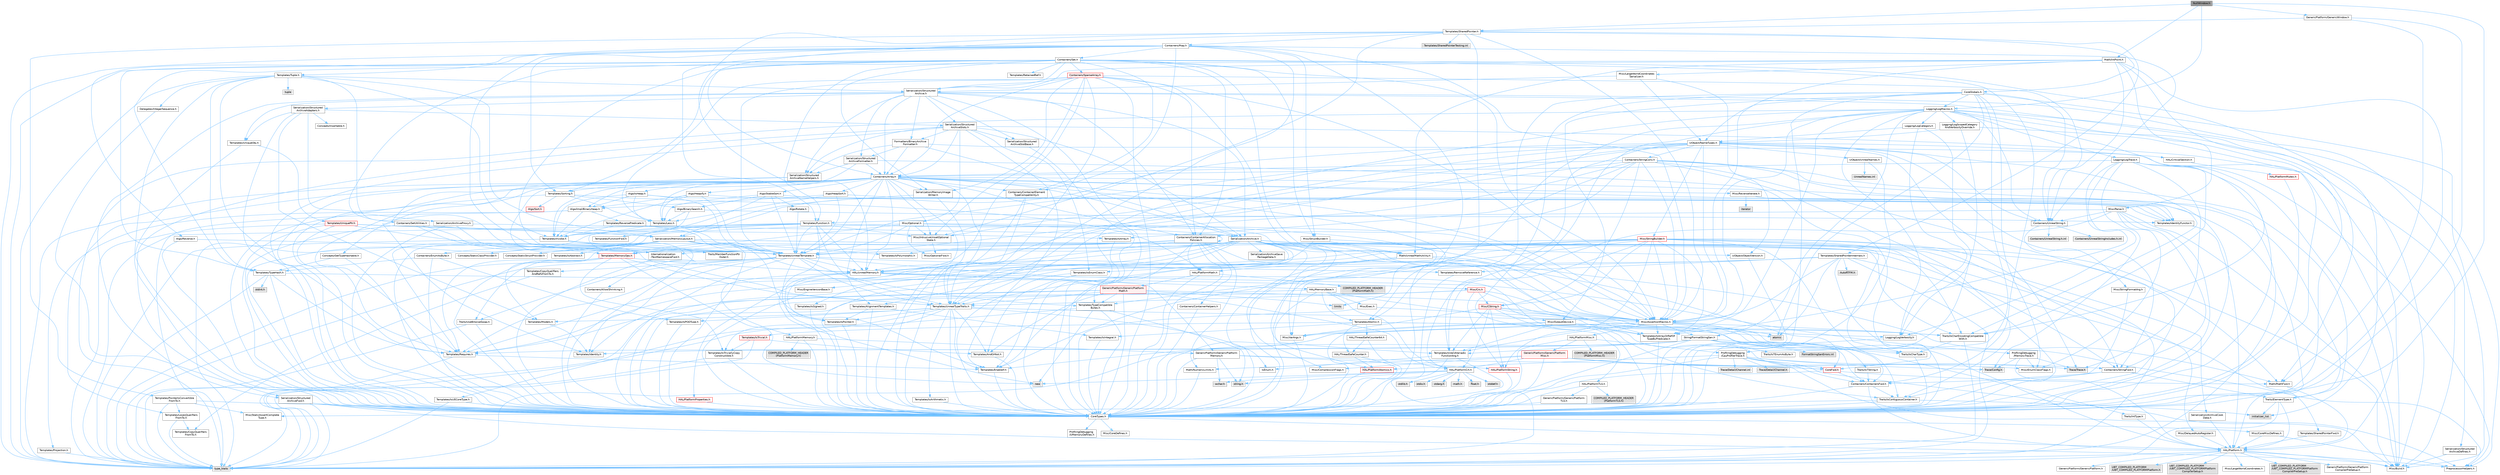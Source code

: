 digraph "NullWindow.h"
{
 // INTERACTIVE_SVG=YES
 // LATEX_PDF_SIZE
  bgcolor="transparent";
  edge [fontname=Helvetica,fontsize=10,labelfontname=Helvetica,labelfontsize=10];
  node [fontname=Helvetica,fontsize=10,shape=box,height=0.2,width=0.4];
  Node1 [id="Node000001",label="NullWindow.h",height=0.2,width=0.4,color="gray40", fillcolor="grey60", style="filled", fontcolor="black",tooltip=" "];
  Node1 -> Node2 [id="edge1_Node000001_Node000002",color="steelblue1",style="solid",tooltip=" "];
  Node2 [id="Node000002",label="CoreTypes.h",height=0.2,width=0.4,color="grey40", fillcolor="white", style="filled",URL="$dc/dec/CoreTypes_8h.html",tooltip=" "];
  Node2 -> Node3 [id="edge2_Node000002_Node000003",color="steelblue1",style="solid",tooltip=" "];
  Node3 [id="Node000003",label="HAL/Platform.h",height=0.2,width=0.4,color="grey40", fillcolor="white", style="filled",URL="$d9/dd0/Platform_8h.html",tooltip=" "];
  Node3 -> Node4 [id="edge3_Node000003_Node000004",color="steelblue1",style="solid",tooltip=" "];
  Node4 [id="Node000004",label="Misc/Build.h",height=0.2,width=0.4,color="grey40", fillcolor="white", style="filled",URL="$d3/dbb/Build_8h.html",tooltip=" "];
  Node3 -> Node5 [id="edge4_Node000003_Node000005",color="steelblue1",style="solid",tooltip=" "];
  Node5 [id="Node000005",label="Misc/LargeWorldCoordinates.h",height=0.2,width=0.4,color="grey40", fillcolor="white", style="filled",URL="$d2/dcb/LargeWorldCoordinates_8h.html",tooltip=" "];
  Node3 -> Node6 [id="edge5_Node000003_Node000006",color="steelblue1",style="solid",tooltip=" "];
  Node6 [id="Node000006",label="type_traits",height=0.2,width=0.4,color="grey60", fillcolor="#E0E0E0", style="filled",tooltip=" "];
  Node3 -> Node7 [id="edge6_Node000003_Node000007",color="steelblue1",style="solid",tooltip=" "];
  Node7 [id="Node000007",label="PreprocessorHelpers.h",height=0.2,width=0.4,color="grey40", fillcolor="white", style="filled",URL="$db/ddb/PreprocessorHelpers_8h.html",tooltip=" "];
  Node3 -> Node8 [id="edge7_Node000003_Node000008",color="steelblue1",style="solid",tooltip=" "];
  Node8 [id="Node000008",label="UBT_COMPILED_PLATFORM\l/UBT_COMPILED_PLATFORMPlatform\lCompilerPreSetup.h",height=0.2,width=0.4,color="grey60", fillcolor="#E0E0E0", style="filled",tooltip=" "];
  Node3 -> Node9 [id="edge8_Node000003_Node000009",color="steelblue1",style="solid",tooltip=" "];
  Node9 [id="Node000009",label="GenericPlatform/GenericPlatform\lCompilerPreSetup.h",height=0.2,width=0.4,color="grey40", fillcolor="white", style="filled",URL="$d9/dc8/GenericPlatformCompilerPreSetup_8h.html",tooltip=" "];
  Node3 -> Node10 [id="edge9_Node000003_Node000010",color="steelblue1",style="solid",tooltip=" "];
  Node10 [id="Node000010",label="GenericPlatform/GenericPlatform.h",height=0.2,width=0.4,color="grey40", fillcolor="white", style="filled",URL="$d6/d84/GenericPlatform_8h.html",tooltip=" "];
  Node3 -> Node11 [id="edge10_Node000003_Node000011",color="steelblue1",style="solid",tooltip=" "];
  Node11 [id="Node000011",label="UBT_COMPILED_PLATFORM\l/UBT_COMPILED_PLATFORMPlatform.h",height=0.2,width=0.4,color="grey60", fillcolor="#E0E0E0", style="filled",tooltip=" "];
  Node3 -> Node12 [id="edge11_Node000003_Node000012",color="steelblue1",style="solid",tooltip=" "];
  Node12 [id="Node000012",label="UBT_COMPILED_PLATFORM\l/UBT_COMPILED_PLATFORMPlatform\lCompilerSetup.h",height=0.2,width=0.4,color="grey60", fillcolor="#E0E0E0", style="filled",tooltip=" "];
  Node2 -> Node13 [id="edge12_Node000002_Node000013",color="steelblue1",style="solid",tooltip=" "];
  Node13 [id="Node000013",label="ProfilingDebugging\l/UMemoryDefines.h",height=0.2,width=0.4,color="grey40", fillcolor="white", style="filled",URL="$d2/da2/UMemoryDefines_8h.html",tooltip=" "];
  Node2 -> Node14 [id="edge13_Node000002_Node000014",color="steelblue1",style="solid",tooltip=" "];
  Node14 [id="Node000014",label="Misc/CoreMiscDefines.h",height=0.2,width=0.4,color="grey40", fillcolor="white", style="filled",URL="$da/d38/CoreMiscDefines_8h.html",tooltip=" "];
  Node14 -> Node3 [id="edge14_Node000014_Node000003",color="steelblue1",style="solid",tooltip=" "];
  Node14 -> Node7 [id="edge15_Node000014_Node000007",color="steelblue1",style="solid",tooltip=" "];
  Node2 -> Node15 [id="edge16_Node000002_Node000015",color="steelblue1",style="solid",tooltip=" "];
  Node15 [id="Node000015",label="Misc/CoreDefines.h",height=0.2,width=0.4,color="grey40", fillcolor="white", style="filled",URL="$d3/dd2/CoreDefines_8h.html",tooltip=" "];
  Node1 -> Node16 [id="edge17_Node000001_Node000016",color="steelblue1",style="solid",tooltip=" "];
  Node16 [id="Node000016",label="Logging/LogMacros.h",height=0.2,width=0.4,color="grey40", fillcolor="white", style="filled",URL="$d0/d16/LogMacros_8h.html",tooltip=" "];
  Node16 -> Node17 [id="edge18_Node000016_Node000017",color="steelblue1",style="solid",tooltip=" "];
  Node17 [id="Node000017",label="Containers/UnrealString.h",height=0.2,width=0.4,color="grey40", fillcolor="white", style="filled",URL="$d5/dba/UnrealString_8h.html",tooltip=" "];
  Node17 -> Node18 [id="edge19_Node000017_Node000018",color="steelblue1",style="solid",tooltip=" "];
  Node18 [id="Node000018",label="Containers/UnrealStringIncludes.h.inl",height=0.2,width=0.4,color="grey60", fillcolor="#E0E0E0", style="filled",tooltip=" "];
  Node17 -> Node19 [id="edge20_Node000017_Node000019",color="steelblue1",style="solid",tooltip=" "];
  Node19 [id="Node000019",label="Containers/UnrealString.h.inl",height=0.2,width=0.4,color="grey60", fillcolor="#E0E0E0", style="filled",tooltip=" "];
  Node17 -> Node20 [id="edge21_Node000017_Node000020",color="steelblue1",style="solid",tooltip=" "];
  Node20 [id="Node000020",label="Misc/StringFormatArg.h",height=0.2,width=0.4,color="grey40", fillcolor="white", style="filled",URL="$d2/d16/StringFormatArg_8h.html",tooltip=" "];
  Node20 -> Node21 [id="edge22_Node000020_Node000021",color="steelblue1",style="solid",tooltip=" "];
  Node21 [id="Node000021",label="Containers/ContainersFwd.h",height=0.2,width=0.4,color="grey40", fillcolor="white", style="filled",URL="$d4/d0a/ContainersFwd_8h.html",tooltip=" "];
  Node21 -> Node3 [id="edge23_Node000021_Node000003",color="steelblue1",style="solid",tooltip=" "];
  Node21 -> Node2 [id="edge24_Node000021_Node000002",color="steelblue1",style="solid",tooltip=" "];
  Node21 -> Node22 [id="edge25_Node000021_Node000022",color="steelblue1",style="solid",tooltip=" "];
  Node22 [id="Node000022",label="Traits/IsContiguousContainer.h",height=0.2,width=0.4,color="grey40", fillcolor="white", style="filled",URL="$d5/d3c/IsContiguousContainer_8h.html",tooltip=" "];
  Node22 -> Node2 [id="edge26_Node000022_Node000002",color="steelblue1",style="solid",tooltip=" "];
  Node22 -> Node23 [id="edge27_Node000022_Node000023",color="steelblue1",style="solid",tooltip=" "];
  Node23 [id="Node000023",label="Misc/StaticAssertComplete\lType.h",height=0.2,width=0.4,color="grey40", fillcolor="white", style="filled",URL="$d5/d4e/StaticAssertCompleteType_8h.html",tooltip=" "];
  Node22 -> Node24 [id="edge28_Node000022_Node000024",color="steelblue1",style="solid",tooltip=" "];
  Node24 [id="Node000024",label="initializer_list",height=0.2,width=0.4,color="grey60", fillcolor="#E0E0E0", style="filled",tooltip=" "];
  Node16 -> Node2 [id="edge29_Node000016_Node000002",color="steelblue1",style="solid",tooltip=" "];
  Node16 -> Node7 [id="edge30_Node000016_Node000007",color="steelblue1",style="solid",tooltip=" "];
  Node16 -> Node25 [id="edge31_Node000016_Node000025",color="steelblue1",style="solid",tooltip=" "];
  Node25 [id="Node000025",label="Logging/LogCategory.h",height=0.2,width=0.4,color="grey40", fillcolor="white", style="filled",URL="$d9/d36/LogCategory_8h.html",tooltip=" "];
  Node25 -> Node2 [id="edge32_Node000025_Node000002",color="steelblue1",style="solid",tooltip=" "];
  Node25 -> Node26 [id="edge33_Node000025_Node000026",color="steelblue1",style="solid",tooltip=" "];
  Node26 [id="Node000026",label="Logging/LogVerbosity.h",height=0.2,width=0.4,color="grey40", fillcolor="white", style="filled",URL="$d2/d8f/LogVerbosity_8h.html",tooltip=" "];
  Node26 -> Node2 [id="edge34_Node000026_Node000002",color="steelblue1",style="solid",tooltip=" "];
  Node25 -> Node27 [id="edge35_Node000025_Node000027",color="steelblue1",style="solid",tooltip=" "];
  Node27 [id="Node000027",label="UObject/NameTypes.h",height=0.2,width=0.4,color="grey40", fillcolor="white", style="filled",URL="$d6/d35/NameTypes_8h.html",tooltip=" "];
  Node27 -> Node2 [id="edge36_Node000027_Node000002",color="steelblue1",style="solid",tooltip=" "];
  Node27 -> Node28 [id="edge37_Node000027_Node000028",color="steelblue1",style="solid",tooltip=" "];
  Node28 [id="Node000028",label="Misc/AssertionMacros.h",height=0.2,width=0.4,color="grey40", fillcolor="white", style="filled",URL="$d0/dfa/AssertionMacros_8h.html",tooltip=" "];
  Node28 -> Node2 [id="edge38_Node000028_Node000002",color="steelblue1",style="solid",tooltip=" "];
  Node28 -> Node3 [id="edge39_Node000028_Node000003",color="steelblue1",style="solid",tooltip=" "];
  Node28 -> Node29 [id="edge40_Node000028_Node000029",color="steelblue1",style="solid",tooltip=" "];
  Node29 [id="Node000029",label="HAL/PlatformMisc.h",height=0.2,width=0.4,color="grey40", fillcolor="white", style="filled",URL="$d0/df5/PlatformMisc_8h.html",tooltip=" "];
  Node29 -> Node2 [id="edge41_Node000029_Node000002",color="steelblue1",style="solid",tooltip=" "];
  Node29 -> Node30 [id="edge42_Node000029_Node000030",color="steelblue1",style="solid",tooltip=" "];
  Node30 [id="Node000030",label="GenericPlatform/GenericPlatform\lMisc.h",height=0.2,width=0.4,color="red", fillcolor="#FFF0F0", style="filled",URL="$db/d9a/GenericPlatformMisc_8h.html",tooltip=" "];
  Node30 -> Node31 [id="edge43_Node000030_Node000031",color="steelblue1",style="solid",tooltip=" "];
  Node31 [id="Node000031",label="Containers/StringFwd.h",height=0.2,width=0.4,color="grey40", fillcolor="white", style="filled",URL="$df/d37/StringFwd_8h.html",tooltip=" "];
  Node31 -> Node2 [id="edge44_Node000031_Node000002",color="steelblue1",style="solid",tooltip=" "];
  Node31 -> Node32 [id="edge45_Node000031_Node000032",color="steelblue1",style="solid",tooltip=" "];
  Node32 [id="Node000032",label="Traits/ElementType.h",height=0.2,width=0.4,color="grey40", fillcolor="white", style="filled",URL="$d5/d4f/ElementType_8h.html",tooltip=" "];
  Node32 -> Node3 [id="edge46_Node000032_Node000003",color="steelblue1",style="solid",tooltip=" "];
  Node32 -> Node24 [id="edge47_Node000032_Node000024",color="steelblue1",style="solid",tooltip=" "];
  Node32 -> Node6 [id="edge48_Node000032_Node000006",color="steelblue1",style="solid",tooltip=" "];
  Node31 -> Node22 [id="edge49_Node000031_Node000022",color="steelblue1",style="solid",tooltip=" "];
  Node30 -> Node33 [id="edge50_Node000030_Node000033",color="steelblue1",style="solid",tooltip=" "];
  Node33 [id="Node000033",label="CoreFwd.h",height=0.2,width=0.4,color="red", fillcolor="#FFF0F0", style="filled",URL="$d1/d1e/CoreFwd_8h.html",tooltip=" "];
  Node33 -> Node2 [id="edge51_Node000033_Node000002",color="steelblue1",style="solid",tooltip=" "];
  Node33 -> Node21 [id="edge52_Node000033_Node000021",color="steelblue1",style="solid",tooltip=" "];
  Node33 -> Node34 [id="edge53_Node000033_Node000034",color="steelblue1",style="solid",tooltip=" "];
  Node34 [id="Node000034",label="Math/MathFwd.h",height=0.2,width=0.4,color="grey40", fillcolor="white", style="filled",URL="$d2/d10/MathFwd_8h.html",tooltip=" "];
  Node34 -> Node3 [id="edge54_Node000034_Node000003",color="steelblue1",style="solid",tooltip=" "];
  Node30 -> Node2 [id="edge55_Node000030_Node000002",color="steelblue1",style="solid",tooltip=" "];
  Node30 -> Node37 [id="edge56_Node000030_Node000037",color="steelblue1",style="solid",tooltip=" "];
  Node37 [id="Node000037",label="HAL/PlatformCrt.h",height=0.2,width=0.4,color="grey40", fillcolor="white", style="filled",URL="$d8/d75/PlatformCrt_8h.html",tooltip=" "];
  Node37 -> Node38 [id="edge57_Node000037_Node000038",color="steelblue1",style="solid",tooltip=" "];
  Node38 [id="Node000038",label="new",height=0.2,width=0.4,color="grey60", fillcolor="#E0E0E0", style="filled",tooltip=" "];
  Node37 -> Node39 [id="edge58_Node000037_Node000039",color="steelblue1",style="solid",tooltip=" "];
  Node39 [id="Node000039",label="wchar.h",height=0.2,width=0.4,color="grey60", fillcolor="#E0E0E0", style="filled",tooltip=" "];
  Node37 -> Node40 [id="edge59_Node000037_Node000040",color="steelblue1",style="solid",tooltip=" "];
  Node40 [id="Node000040",label="stddef.h",height=0.2,width=0.4,color="grey60", fillcolor="#E0E0E0", style="filled",tooltip=" "];
  Node37 -> Node41 [id="edge60_Node000037_Node000041",color="steelblue1",style="solid",tooltip=" "];
  Node41 [id="Node000041",label="stdlib.h",height=0.2,width=0.4,color="grey60", fillcolor="#E0E0E0", style="filled",tooltip=" "];
  Node37 -> Node42 [id="edge61_Node000037_Node000042",color="steelblue1",style="solid",tooltip=" "];
  Node42 [id="Node000042",label="stdio.h",height=0.2,width=0.4,color="grey60", fillcolor="#E0E0E0", style="filled",tooltip=" "];
  Node37 -> Node43 [id="edge62_Node000037_Node000043",color="steelblue1",style="solid",tooltip=" "];
  Node43 [id="Node000043",label="stdarg.h",height=0.2,width=0.4,color="grey60", fillcolor="#E0E0E0", style="filled",tooltip=" "];
  Node37 -> Node44 [id="edge63_Node000037_Node000044",color="steelblue1",style="solid",tooltip=" "];
  Node44 [id="Node000044",label="math.h",height=0.2,width=0.4,color="grey60", fillcolor="#E0E0E0", style="filled",tooltip=" "];
  Node37 -> Node45 [id="edge64_Node000037_Node000045",color="steelblue1",style="solid",tooltip=" "];
  Node45 [id="Node000045",label="float.h",height=0.2,width=0.4,color="grey60", fillcolor="#E0E0E0", style="filled",tooltip=" "];
  Node37 -> Node46 [id="edge65_Node000037_Node000046",color="steelblue1",style="solid",tooltip=" "];
  Node46 [id="Node000046",label="string.h",height=0.2,width=0.4,color="grey60", fillcolor="#E0E0E0", style="filled",tooltip=" "];
  Node30 -> Node47 [id="edge66_Node000030_Node000047",color="steelblue1",style="solid",tooltip=" "];
  Node47 [id="Node000047",label="Math/NumericLimits.h",height=0.2,width=0.4,color="grey40", fillcolor="white", style="filled",URL="$df/d1b/NumericLimits_8h.html",tooltip=" "];
  Node47 -> Node2 [id="edge67_Node000047_Node000002",color="steelblue1",style="solid",tooltip=" "];
  Node30 -> Node48 [id="edge68_Node000030_Node000048",color="steelblue1",style="solid",tooltip=" "];
  Node48 [id="Node000048",label="Misc/CompressionFlags.h",height=0.2,width=0.4,color="grey40", fillcolor="white", style="filled",URL="$d9/d76/CompressionFlags_8h.html",tooltip=" "];
  Node30 -> Node49 [id="edge69_Node000030_Node000049",color="steelblue1",style="solid",tooltip=" "];
  Node49 [id="Node000049",label="Misc/EnumClassFlags.h",height=0.2,width=0.4,color="grey40", fillcolor="white", style="filled",URL="$d8/de7/EnumClassFlags_8h.html",tooltip=" "];
  Node29 -> Node52 [id="edge70_Node000029_Node000052",color="steelblue1",style="solid",tooltip=" "];
  Node52 [id="Node000052",label="COMPILED_PLATFORM_HEADER\l(PlatformMisc.h)",height=0.2,width=0.4,color="grey60", fillcolor="#E0E0E0", style="filled",tooltip=" "];
  Node29 -> Node53 [id="edge71_Node000029_Node000053",color="steelblue1",style="solid",tooltip=" "];
  Node53 [id="Node000053",label="ProfilingDebugging\l/CpuProfilerTrace.h",height=0.2,width=0.4,color="grey40", fillcolor="white", style="filled",URL="$da/dcb/CpuProfilerTrace_8h.html",tooltip=" "];
  Node53 -> Node2 [id="edge72_Node000053_Node000002",color="steelblue1",style="solid",tooltip=" "];
  Node53 -> Node21 [id="edge73_Node000053_Node000021",color="steelblue1",style="solid",tooltip=" "];
  Node53 -> Node54 [id="edge74_Node000053_Node000054",color="steelblue1",style="solid",tooltip=" "];
  Node54 [id="Node000054",label="HAL/PlatformAtomics.h",height=0.2,width=0.4,color="red", fillcolor="#FFF0F0", style="filled",URL="$d3/d36/PlatformAtomics_8h.html",tooltip=" "];
  Node54 -> Node2 [id="edge75_Node000054_Node000002",color="steelblue1",style="solid",tooltip=" "];
  Node53 -> Node7 [id="edge76_Node000053_Node000007",color="steelblue1",style="solid",tooltip=" "];
  Node53 -> Node4 [id="edge77_Node000053_Node000004",color="steelblue1",style="solid",tooltip=" "];
  Node53 -> Node57 [id="edge78_Node000053_Node000057",color="steelblue1",style="solid",tooltip=" "];
  Node57 [id="Node000057",label="Trace/Config.h",height=0.2,width=0.4,color="grey60", fillcolor="#E0E0E0", style="filled",tooltip=" "];
  Node53 -> Node58 [id="edge79_Node000053_Node000058",color="steelblue1",style="solid",tooltip=" "];
  Node58 [id="Node000058",label="Trace/Detail/Channel.h",height=0.2,width=0.4,color="grey60", fillcolor="#E0E0E0", style="filled",tooltip=" "];
  Node53 -> Node59 [id="edge80_Node000053_Node000059",color="steelblue1",style="solid",tooltip=" "];
  Node59 [id="Node000059",label="Trace/Detail/Channel.inl",height=0.2,width=0.4,color="grey60", fillcolor="#E0E0E0", style="filled",tooltip=" "];
  Node53 -> Node60 [id="edge81_Node000053_Node000060",color="steelblue1",style="solid",tooltip=" "];
  Node60 [id="Node000060",label="Trace/Trace.h",height=0.2,width=0.4,color="grey60", fillcolor="#E0E0E0", style="filled",tooltip=" "];
  Node28 -> Node7 [id="edge82_Node000028_Node000007",color="steelblue1",style="solid",tooltip=" "];
  Node28 -> Node61 [id="edge83_Node000028_Node000061",color="steelblue1",style="solid",tooltip=" "];
  Node61 [id="Node000061",label="Templates/EnableIf.h",height=0.2,width=0.4,color="grey40", fillcolor="white", style="filled",URL="$d7/d60/EnableIf_8h.html",tooltip=" "];
  Node61 -> Node2 [id="edge84_Node000061_Node000002",color="steelblue1",style="solid",tooltip=" "];
  Node28 -> Node62 [id="edge85_Node000028_Node000062",color="steelblue1",style="solid",tooltip=" "];
  Node62 [id="Node000062",label="Templates/IsArrayOrRefOf\lTypeByPredicate.h",height=0.2,width=0.4,color="grey40", fillcolor="white", style="filled",URL="$d6/da1/IsArrayOrRefOfTypeByPredicate_8h.html",tooltip=" "];
  Node62 -> Node2 [id="edge86_Node000062_Node000002",color="steelblue1",style="solid",tooltip=" "];
  Node28 -> Node63 [id="edge87_Node000028_Node000063",color="steelblue1",style="solid",tooltip=" "];
  Node63 [id="Node000063",label="Templates/IsValidVariadic\lFunctionArg.h",height=0.2,width=0.4,color="grey40", fillcolor="white", style="filled",URL="$d0/dc8/IsValidVariadicFunctionArg_8h.html",tooltip=" "];
  Node63 -> Node2 [id="edge88_Node000063_Node000002",color="steelblue1",style="solid",tooltip=" "];
  Node63 -> Node64 [id="edge89_Node000063_Node000064",color="steelblue1",style="solid",tooltip=" "];
  Node64 [id="Node000064",label="IsEnum.h",height=0.2,width=0.4,color="grey40", fillcolor="white", style="filled",URL="$d4/de5/IsEnum_8h.html",tooltip=" "];
  Node63 -> Node6 [id="edge90_Node000063_Node000006",color="steelblue1",style="solid",tooltip=" "];
  Node28 -> Node65 [id="edge91_Node000028_Node000065",color="steelblue1",style="solid",tooltip=" "];
  Node65 [id="Node000065",label="Traits/IsCharEncodingCompatible\lWith.h",height=0.2,width=0.4,color="grey40", fillcolor="white", style="filled",URL="$df/dd1/IsCharEncodingCompatibleWith_8h.html",tooltip=" "];
  Node65 -> Node6 [id="edge92_Node000065_Node000006",color="steelblue1",style="solid",tooltip=" "];
  Node65 -> Node66 [id="edge93_Node000065_Node000066",color="steelblue1",style="solid",tooltip=" "];
  Node66 [id="Node000066",label="Traits/IsCharType.h",height=0.2,width=0.4,color="grey40", fillcolor="white", style="filled",URL="$db/d51/IsCharType_8h.html",tooltip=" "];
  Node66 -> Node2 [id="edge94_Node000066_Node000002",color="steelblue1",style="solid",tooltip=" "];
  Node28 -> Node67 [id="edge95_Node000028_Node000067",color="steelblue1",style="solid",tooltip=" "];
  Node67 [id="Node000067",label="Misc/VarArgs.h",height=0.2,width=0.4,color="grey40", fillcolor="white", style="filled",URL="$d5/d6f/VarArgs_8h.html",tooltip=" "];
  Node67 -> Node2 [id="edge96_Node000067_Node000002",color="steelblue1",style="solid",tooltip=" "];
  Node28 -> Node68 [id="edge97_Node000028_Node000068",color="steelblue1",style="solid",tooltip=" "];
  Node68 [id="Node000068",label="String/FormatStringSan.h",height=0.2,width=0.4,color="grey40", fillcolor="white", style="filled",URL="$d3/d8b/FormatStringSan_8h.html",tooltip=" "];
  Node68 -> Node6 [id="edge98_Node000068_Node000006",color="steelblue1",style="solid",tooltip=" "];
  Node68 -> Node2 [id="edge99_Node000068_Node000002",color="steelblue1",style="solid",tooltip=" "];
  Node68 -> Node69 [id="edge100_Node000068_Node000069",color="steelblue1",style="solid",tooltip=" "];
  Node69 [id="Node000069",label="Templates/Requires.h",height=0.2,width=0.4,color="grey40", fillcolor="white", style="filled",URL="$dc/d96/Requires_8h.html",tooltip=" "];
  Node69 -> Node61 [id="edge101_Node000069_Node000061",color="steelblue1",style="solid",tooltip=" "];
  Node69 -> Node6 [id="edge102_Node000069_Node000006",color="steelblue1",style="solid",tooltip=" "];
  Node68 -> Node70 [id="edge103_Node000068_Node000070",color="steelblue1",style="solid",tooltip=" "];
  Node70 [id="Node000070",label="Templates/Identity.h",height=0.2,width=0.4,color="grey40", fillcolor="white", style="filled",URL="$d0/dd5/Identity_8h.html",tooltip=" "];
  Node68 -> Node63 [id="edge104_Node000068_Node000063",color="steelblue1",style="solid",tooltip=" "];
  Node68 -> Node66 [id="edge105_Node000068_Node000066",color="steelblue1",style="solid",tooltip=" "];
  Node68 -> Node71 [id="edge106_Node000068_Node000071",color="steelblue1",style="solid",tooltip=" "];
  Node71 [id="Node000071",label="Traits/IsTEnumAsByte.h",height=0.2,width=0.4,color="grey40", fillcolor="white", style="filled",URL="$d1/de6/IsTEnumAsByte_8h.html",tooltip=" "];
  Node68 -> Node72 [id="edge107_Node000068_Node000072",color="steelblue1",style="solid",tooltip=" "];
  Node72 [id="Node000072",label="Traits/IsTString.h",height=0.2,width=0.4,color="grey40", fillcolor="white", style="filled",URL="$d0/df8/IsTString_8h.html",tooltip=" "];
  Node72 -> Node21 [id="edge108_Node000072_Node000021",color="steelblue1",style="solid",tooltip=" "];
  Node68 -> Node21 [id="edge109_Node000068_Node000021",color="steelblue1",style="solid",tooltip=" "];
  Node68 -> Node73 [id="edge110_Node000068_Node000073",color="steelblue1",style="solid",tooltip=" "];
  Node73 [id="Node000073",label="FormatStringSanErrors.inl",height=0.2,width=0.4,color="grey60", fillcolor="#E0E0E0", style="filled",tooltip=" "];
  Node28 -> Node74 [id="edge111_Node000028_Node000074",color="steelblue1",style="solid",tooltip=" "];
  Node74 [id="Node000074",label="atomic",height=0.2,width=0.4,color="grey60", fillcolor="#E0E0E0", style="filled",tooltip=" "];
  Node27 -> Node75 [id="edge112_Node000027_Node000075",color="steelblue1",style="solid",tooltip=" "];
  Node75 [id="Node000075",label="HAL/UnrealMemory.h",height=0.2,width=0.4,color="grey40", fillcolor="white", style="filled",URL="$d9/d96/UnrealMemory_8h.html",tooltip=" "];
  Node75 -> Node2 [id="edge113_Node000075_Node000002",color="steelblue1",style="solid",tooltip=" "];
  Node75 -> Node76 [id="edge114_Node000075_Node000076",color="steelblue1",style="solid",tooltip=" "];
  Node76 [id="Node000076",label="GenericPlatform/GenericPlatform\lMemory.h",height=0.2,width=0.4,color="grey40", fillcolor="white", style="filled",URL="$dd/d22/GenericPlatformMemory_8h.html",tooltip=" "];
  Node76 -> Node33 [id="edge115_Node000076_Node000033",color="steelblue1",style="solid",tooltip=" "];
  Node76 -> Node2 [id="edge116_Node000076_Node000002",color="steelblue1",style="solid",tooltip=" "];
  Node76 -> Node77 [id="edge117_Node000076_Node000077",color="steelblue1",style="solid",tooltip=" "];
  Node77 [id="Node000077",label="HAL/PlatformString.h",height=0.2,width=0.4,color="red", fillcolor="#FFF0F0", style="filled",URL="$db/db5/PlatformString_8h.html",tooltip=" "];
  Node77 -> Node2 [id="edge118_Node000077_Node000002",color="steelblue1",style="solid",tooltip=" "];
  Node76 -> Node46 [id="edge119_Node000076_Node000046",color="steelblue1",style="solid",tooltip=" "];
  Node76 -> Node39 [id="edge120_Node000076_Node000039",color="steelblue1",style="solid",tooltip=" "];
  Node75 -> Node79 [id="edge121_Node000075_Node000079",color="steelblue1",style="solid",tooltip=" "];
  Node79 [id="Node000079",label="HAL/MemoryBase.h",height=0.2,width=0.4,color="grey40", fillcolor="white", style="filled",URL="$d6/d9f/MemoryBase_8h.html",tooltip=" "];
  Node79 -> Node2 [id="edge122_Node000079_Node000002",color="steelblue1",style="solid",tooltip=" "];
  Node79 -> Node54 [id="edge123_Node000079_Node000054",color="steelblue1",style="solid",tooltip=" "];
  Node79 -> Node37 [id="edge124_Node000079_Node000037",color="steelblue1",style="solid",tooltip=" "];
  Node79 -> Node80 [id="edge125_Node000079_Node000080",color="steelblue1",style="solid",tooltip=" "];
  Node80 [id="Node000080",label="Misc/Exec.h",height=0.2,width=0.4,color="grey40", fillcolor="white", style="filled",URL="$de/ddb/Exec_8h.html",tooltip=" "];
  Node80 -> Node2 [id="edge126_Node000080_Node000002",color="steelblue1",style="solid",tooltip=" "];
  Node80 -> Node28 [id="edge127_Node000080_Node000028",color="steelblue1",style="solid",tooltip=" "];
  Node79 -> Node81 [id="edge128_Node000079_Node000081",color="steelblue1",style="solid",tooltip=" "];
  Node81 [id="Node000081",label="Misc/OutputDevice.h",height=0.2,width=0.4,color="grey40", fillcolor="white", style="filled",URL="$d7/d32/OutputDevice_8h.html",tooltip=" "];
  Node81 -> Node33 [id="edge129_Node000081_Node000033",color="steelblue1",style="solid",tooltip=" "];
  Node81 -> Node2 [id="edge130_Node000081_Node000002",color="steelblue1",style="solid",tooltip=" "];
  Node81 -> Node26 [id="edge131_Node000081_Node000026",color="steelblue1",style="solid",tooltip=" "];
  Node81 -> Node67 [id="edge132_Node000081_Node000067",color="steelblue1",style="solid",tooltip=" "];
  Node81 -> Node62 [id="edge133_Node000081_Node000062",color="steelblue1",style="solid",tooltip=" "];
  Node81 -> Node63 [id="edge134_Node000081_Node000063",color="steelblue1",style="solid",tooltip=" "];
  Node81 -> Node65 [id="edge135_Node000081_Node000065",color="steelblue1",style="solid",tooltip=" "];
  Node79 -> Node82 [id="edge136_Node000079_Node000082",color="steelblue1",style="solid",tooltip=" "];
  Node82 [id="Node000082",label="Templates/Atomic.h",height=0.2,width=0.4,color="grey40", fillcolor="white", style="filled",URL="$d3/d91/Atomic_8h.html",tooltip=" "];
  Node82 -> Node83 [id="edge137_Node000082_Node000083",color="steelblue1",style="solid",tooltip=" "];
  Node83 [id="Node000083",label="HAL/ThreadSafeCounter.h",height=0.2,width=0.4,color="grey40", fillcolor="white", style="filled",URL="$dc/dc9/ThreadSafeCounter_8h.html",tooltip=" "];
  Node83 -> Node2 [id="edge138_Node000083_Node000002",color="steelblue1",style="solid",tooltip=" "];
  Node83 -> Node54 [id="edge139_Node000083_Node000054",color="steelblue1",style="solid",tooltip=" "];
  Node82 -> Node84 [id="edge140_Node000082_Node000084",color="steelblue1",style="solid",tooltip=" "];
  Node84 [id="Node000084",label="HAL/ThreadSafeCounter64.h",height=0.2,width=0.4,color="grey40", fillcolor="white", style="filled",URL="$d0/d12/ThreadSafeCounter64_8h.html",tooltip=" "];
  Node84 -> Node2 [id="edge141_Node000084_Node000002",color="steelblue1",style="solid",tooltip=" "];
  Node84 -> Node83 [id="edge142_Node000084_Node000083",color="steelblue1",style="solid",tooltip=" "];
  Node82 -> Node85 [id="edge143_Node000082_Node000085",color="steelblue1",style="solid",tooltip=" "];
  Node85 [id="Node000085",label="Templates/IsIntegral.h",height=0.2,width=0.4,color="grey40", fillcolor="white", style="filled",URL="$da/d64/IsIntegral_8h.html",tooltip=" "];
  Node85 -> Node2 [id="edge144_Node000085_Node000002",color="steelblue1",style="solid",tooltip=" "];
  Node82 -> Node86 [id="edge145_Node000082_Node000086",color="steelblue1",style="solid",tooltip=" "];
  Node86 [id="Node000086",label="Templates/IsTrivial.h",height=0.2,width=0.4,color="red", fillcolor="#FFF0F0", style="filled",URL="$da/d4c/IsTrivial_8h.html",tooltip=" "];
  Node86 -> Node87 [id="edge146_Node000086_Node000087",color="steelblue1",style="solid",tooltip=" "];
  Node87 [id="Node000087",label="Templates/AndOrNot.h",height=0.2,width=0.4,color="grey40", fillcolor="white", style="filled",URL="$db/d0a/AndOrNot_8h.html",tooltip=" "];
  Node87 -> Node2 [id="edge147_Node000087_Node000002",color="steelblue1",style="solid",tooltip=" "];
  Node86 -> Node88 [id="edge148_Node000086_Node000088",color="steelblue1",style="solid",tooltip=" "];
  Node88 [id="Node000088",label="Templates/IsTriviallyCopy\lConstructible.h",height=0.2,width=0.4,color="grey40", fillcolor="white", style="filled",URL="$d3/d78/IsTriviallyCopyConstructible_8h.html",tooltip=" "];
  Node88 -> Node2 [id="edge149_Node000088_Node000002",color="steelblue1",style="solid",tooltip=" "];
  Node88 -> Node6 [id="edge150_Node000088_Node000006",color="steelblue1",style="solid",tooltip=" "];
  Node86 -> Node6 [id="edge151_Node000086_Node000006",color="steelblue1",style="solid",tooltip=" "];
  Node82 -> Node90 [id="edge152_Node000082_Node000090",color="steelblue1",style="solid",tooltip=" "];
  Node90 [id="Node000090",label="Traits/IntType.h",height=0.2,width=0.4,color="grey40", fillcolor="white", style="filled",URL="$d7/deb/IntType_8h.html",tooltip=" "];
  Node90 -> Node3 [id="edge153_Node000090_Node000003",color="steelblue1",style="solid",tooltip=" "];
  Node82 -> Node74 [id="edge154_Node000082_Node000074",color="steelblue1",style="solid",tooltip=" "];
  Node75 -> Node91 [id="edge155_Node000075_Node000091",color="steelblue1",style="solid",tooltip=" "];
  Node91 [id="Node000091",label="HAL/PlatformMemory.h",height=0.2,width=0.4,color="grey40", fillcolor="white", style="filled",URL="$de/d68/PlatformMemory_8h.html",tooltip=" "];
  Node91 -> Node2 [id="edge156_Node000091_Node000002",color="steelblue1",style="solid",tooltip=" "];
  Node91 -> Node76 [id="edge157_Node000091_Node000076",color="steelblue1",style="solid",tooltip=" "];
  Node91 -> Node92 [id="edge158_Node000091_Node000092",color="steelblue1",style="solid",tooltip=" "];
  Node92 [id="Node000092",label="COMPILED_PLATFORM_HEADER\l(PlatformMemory.h)",height=0.2,width=0.4,color="grey60", fillcolor="#E0E0E0", style="filled",tooltip=" "];
  Node75 -> Node93 [id="edge159_Node000075_Node000093",color="steelblue1",style="solid",tooltip=" "];
  Node93 [id="Node000093",label="ProfilingDebugging\l/MemoryTrace.h",height=0.2,width=0.4,color="grey40", fillcolor="white", style="filled",URL="$da/dd7/MemoryTrace_8h.html",tooltip=" "];
  Node93 -> Node3 [id="edge160_Node000093_Node000003",color="steelblue1",style="solid",tooltip=" "];
  Node93 -> Node49 [id="edge161_Node000093_Node000049",color="steelblue1",style="solid",tooltip=" "];
  Node93 -> Node57 [id="edge162_Node000093_Node000057",color="steelblue1",style="solid",tooltip=" "];
  Node93 -> Node60 [id="edge163_Node000093_Node000060",color="steelblue1",style="solid",tooltip=" "];
  Node75 -> Node94 [id="edge164_Node000075_Node000094",color="steelblue1",style="solid",tooltip=" "];
  Node94 [id="Node000094",label="Templates/IsPointer.h",height=0.2,width=0.4,color="grey40", fillcolor="white", style="filled",URL="$d7/d05/IsPointer_8h.html",tooltip=" "];
  Node94 -> Node2 [id="edge165_Node000094_Node000002",color="steelblue1",style="solid",tooltip=" "];
  Node27 -> Node95 [id="edge166_Node000027_Node000095",color="steelblue1",style="solid",tooltip=" "];
  Node95 [id="Node000095",label="Templates/UnrealTypeTraits.h",height=0.2,width=0.4,color="grey40", fillcolor="white", style="filled",URL="$d2/d2d/UnrealTypeTraits_8h.html",tooltip=" "];
  Node95 -> Node2 [id="edge167_Node000095_Node000002",color="steelblue1",style="solid",tooltip=" "];
  Node95 -> Node94 [id="edge168_Node000095_Node000094",color="steelblue1",style="solid",tooltip=" "];
  Node95 -> Node28 [id="edge169_Node000095_Node000028",color="steelblue1",style="solid",tooltip=" "];
  Node95 -> Node87 [id="edge170_Node000095_Node000087",color="steelblue1",style="solid",tooltip=" "];
  Node95 -> Node61 [id="edge171_Node000095_Node000061",color="steelblue1",style="solid",tooltip=" "];
  Node95 -> Node96 [id="edge172_Node000095_Node000096",color="steelblue1",style="solid",tooltip=" "];
  Node96 [id="Node000096",label="Templates/IsArithmetic.h",height=0.2,width=0.4,color="grey40", fillcolor="white", style="filled",URL="$d2/d5d/IsArithmetic_8h.html",tooltip=" "];
  Node96 -> Node2 [id="edge173_Node000096_Node000002",color="steelblue1",style="solid",tooltip=" "];
  Node95 -> Node64 [id="edge174_Node000095_Node000064",color="steelblue1",style="solid",tooltip=" "];
  Node95 -> Node97 [id="edge175_Node000095_Node000097",color="steelblue1",style="solid",tooltip=" "];
  Node97 [id="Node000097",label="Templates/Models.h",height=0.2,width=0.4,color="grey40", fillcolor="white", style="filled",URL="$d3/d0c/Models_8h.html",tooltip=" "];
  Node97 -> Node70 [id="edge176_Node000097_Node000070",color="steelblue1",style="solid",tooltip=" "];
  Node95 -> Node98 [id="edge177_Node000095_Node000098",color="steelblue1",style="solid",tooltip=" "];
  Node98 [id="Node000098",label="Templates/IsPODType.h",height=0.2,width=0.4,color="grey40", fillcolor="white", style="filled",URL="$d7/db1/IsPODType_8h.html",tooltip=" "];
  Node98 -> Node2 [id="edge178_Node000098_Node000002",color="steelblue1",style="solid",tooltip=" "];
  Node95 -> Node99 [id="edge179_Node000095_Node000099",color="steelblue1",style="solid",tooltip=" "];
  Node99 [id="Node000099",label="Templates/IsUECoreType.h",height=0.2,width=0.4,color="grey40", fillcolor="white", style="filled",URL="$d1/db8/IsUECoreType_8h.html",tooltip=" "];
  Node99 -> Node2 [id="edge180_Node000099_Node000002",color="steelblue1",style="solid",tooltip=" "];
  Node99 -> Node6 [id="edge181_Node000099_Node000006",color="steelblue1",style="solid",tooltip=" "];
  Node95 -> Node88 [id="edge182_Node000095_Node000088",color="steelblue1",style="solid",tooltip=" "];
  Node27 -> Node100 [id="edge183_Node000027_Node000100",color="steelblue1",style="solid",tooltip=" "];
  Node100 [id="Node000100",label="Templates/UnrealTemplate.h",height=0.2,width=0.4,color="grey40", fillcolor="white", style="filled",URL="$d4/d24/UnrealTemplate_8h.html",tooltip=" "];
  Node100 -> Node2 [id="edge184_Node000100_Node000002",color="steelblue1",style="solid",tooltip=" "];
  Node100 -> Node94 [id="edge185_Node000100_Node000094",color="steelblue1",style="solid",tooltip=" "];
  Node100 -> Node75 [id="edge186_Node000100_Node000075",color="steelblue1",style="solid",tooltip=" "];
  Node100 -> Node101 [id="edge187_Node000100_Node000101",color="steelblue1",style="solid",tooltip=" "];
  Node101 [id="Node000101",label="Templates/CopyQualifiers\lAndRefsFromTo.h",height=0.2,width=0.4,color="grey40", fillcolor="white", style="filled",URL="$d3/db3/CopyQualifiersAndRefsFromTo_8h.html",tooltip=" "];
  Node101 -> Node102 [id="edge188_Node000101_Node000102",color="steelblue1",style="solid",tooltip=" "];
  Node102 [id="Node000102",label="Templates/CopyQualifiers\lFromTo.h",height=0.2,width=0.4,color="grey40", fillcolor="white", style="filled",URL="$d5/db4/CopyQualifiersFromTo_8h.html",tooltip=" "];
  Node100 -> Node95 [id="edge189_Node000100_Node000095",color="steelblue1",style="solid",tooltip=" "];
  Node100 -> Node103 [id="edge190_Node000100_Node000103",color="steelblue1",style="solid",tooltip=" "];
  Node103 [id="Node000103",label="Templates/RemoveReference.h",height=0.2,width=0.4,color="grey40", fillcolor="white", style="filled",URL="$da/dbe/RemoveReference_8h.html",tooltip=" "];
  Node103 -> Node2 [id="edge191_Node000103_Node000002",color="steelblue1",style="solid",tooltip=" "];
  Node100 -> Node69 [id="edge192_Node000100_Node000069",color="steelblue1",style="solid",tooltip=" "];
  Node100 -> Node104 [id="edge193_Node000100_Node000104",color="steelblue1",style="solid",tooltip=" "];
  Node104 [id="Node000104",label="Templates/TypeCompatible\lBytes.h",height=0.2,width=0.4,color="grey40", fillcolor="white", style="filled",URL="$df/d0a/TypeCompatibleBytes_8h.html",tooltip=" "];
  Node104 -> Node2 [id="edge194_Node000104_Node000002",color="steelblue1",style="solid",tooltip=" "];
  Node104 -> Node46 [id="edge195_Node000104_Node000046",color="steelblue1",style="solid",tooltip=" "];
  Node104 -> Node38 [id="edge196_Node000104_Node000038",color="steelblue1",style="solid",tooltip=" "];
  Node104 -> Node6 [id="edge197_Node000104_Node000006",color="steelblue1",style="solid",tooltip=" "];
  Node100 -> Node70 [id="edge198_Node000100_Node000070",color="steelblue1",style="solid",tooltip=" "];
  Node100 -> Node22 [id="edge199_Node000100_Node000022",color="steelblue1",style="solid",tooltip=" "];
  Node100 -> Node105 [id="edge200_Node000100_Node000105",color="steelblue1",style="solid",tooltip=" "];
  Node105 [id="Node000105",label="Traits/UseBitwiseSwap.h",height=0.2,width=0.4,color="grey40", fillcolor="white", style="filled",URL="$db/df3/UseBitwiseSwap_8h.html",tooltip=" "];
  Node105 -> Node2 [id="edge201_Node000105_Node000002",color="steelblue1",style="solid",tooltip=" "];
  Node105 -> Node6 [id="edge202_Node000105_Node000006",color="steelblue1",style="solid",tooltip=" "];
  Node100 -> Node6 [id="edge203_Node000100_Node000006",color="steelblue1",style="solid",tooltip=" "];
  Node27 -> Node17 [id="edge204_Node000027_Node000017",color="steelblue1",style="solid",tooltip=" "];
  Node27 -> Node106 [id="edge205_Node000027_Node000106",color="steelblue1",style="solid",tooltip=" "];
  Node106 [id="Node000106",label="HAL/CriticalSection.h",height=0.2,width=0.4,color="grey40", fillcolor="white", style="filled",URL="$d6/d90/CriticalSection_8h.html",tooltip=" "];
  Node106 -> Node107 [id="edge206_Node000106_Node000107",color="steelblue1",style="solid",tooltip=" "];
  Node107 [id="Node000107",label="HAL/PlatformMutex.h",height=0.2,width=0.4,color="red", fillcolor="#FFF0F0", style="filled",URL="$d9/d0b/PlatformMutex_8h.html",tooltip=" "];
  Node107 -> Node2 [id="edge207_Node000107_Node000002",color="steelblue1",style="solid",tooltip=" "];
  Node27 -> Node109 [id="edge208_Node000027_Node000109",color="steelblue1",style="solid",tooltip=" "];
  Node109 [id="Node000109",label="Containers/StringConv.h",height=0.2,width=0.4,color="grey40", fillcolor="white", style="filled",URL="$d3/ddf/StringConv_8h.html",tooltip=" "];
  Node109 -> Node2 [id="edge209_Node000109_Node000002",color="steelblue1",style="solid",tooltip=" "];
  Node109 -> Node28 [id="edge210_Node000109_Node000028",color="steelblue1",style="solid",tooltip=" "];
  Node109 -> Node110 [id="edge211_Node000109_Node000110",color="steelblue1",style="solid",tooltip=" "];
  Node110 [id="Node000110",label="Containers/ContainerAllocation\lPolicies.h",height=0.2,width=0.4,color="grey40", fillcolor="white", style="filled",URL="$d7/dff/ContainerAllocationPolicies_8h.html",tooltip=" "];
  Node110 -> Node2 [id="edge212_Node000110_Node000002",color="steelblue1",style="solid",tooltip=" "];
  Node110 -> Node111 [id="edge213_Node000110_Node000111",color="steelblue1",style="solid",tooltip=" "];
  Node111 [id="Node000111",label="Containers/ContainerHelpers.h",height=0.2,width=0.4,color="grey40", fillcolor="white", style="filled",URL="$d7/d33/ContainerHelpers_8h.html",tooltip=" "];
  Node111 -> Node2 [id="edge214_Node000111_Node000002",color="steelblue1",style="solid",tooltip=" "];
  Node110 -> Node110 [id="edge215_Node000110_Node000110",color="steelblue1",style="solid",tooltip=" "];
  Node110 -> Node112 [id="edge216_Node000110_Node000112",color="steelblue1",style="solid",tooltip=" "];
  Node112 [id="Node000112",label="HAL/PlatformMath.h",height=0.2,width=0.4,color="grey40", fillcolor="white", style="filled",URL="$dc/d53/PlatformMath_8h.html",tooltip=" "];
  Node112 -> Node2 [id="edge217_Node000112_Node000002",color="steelblue1",style="solid",tooltip=" "];
  Node112 -> Node113 [id="edge218_Node000112_Node000113",color="steelblue1",style="solid",tooltip=" "];
  Node113 [id="Node000113",label="GenericPlatform/GenericPlatform\lMath.h",height=0.2,width=0.4,color="red", fillcolor="#FFF0F0", style="filled",URL="$d5/d79/GenericPlatformMath_8h.html",tooltip=" "];
  Node113 -> Node2 [id="edge219_Node000113_Node000002",color="steelblue1",style="solid",tooltip=" "];
  Node113 -> Node21 [id="edge220_Node000113_Node000021",color="steelblue1",style="solid",tooltip=" "];
  Node113 -> Node37 [id="edge221_Node000113_Node000037",color="steelblue1",style="solid",tooltip=" "];
  Node113 -> Node87 [id="edge222_Node000113_Node000087",color="steelblue1",style="solid",tooltip=" "];
  Node113 -> Node95 [id="edge223_Node000113_Node000095",color="steelblue1",style="solid",tooltip=" "];
  Node113 -> Node69 [id="edge224_Node000113_Node000069",color="steelblue1",style="solid",tooltip=" "];
  Node113 -> Node104 [id="edge225_Node000113_Node000104",color="steelblue1",style="solid",tooltip=" "];
  Node113 -> Node118 [id="edge226_Node000113_Node000118",color="steelblue1",style="solid",tooltip=" "];
  Node118 [id="Node000118",label="limits",height=0.2,width=0.4,color="grey60", fillcolor="#E0E0E0", style="filled",tooltip=" "];
  Node113 -> Node6 [id="edge227_Node000113_Node000006",color="steelblue1",style="solid",tooltip=" "];
  Node112 -> Node119 [id="edge228_Node000112_Node000119",color="steelblue1",style="solid",tooltip=" "];
  Node119 [id="Node000119",label="COMPILED_PLATFORM_HEADER\l(PlatformMath.h)",height=0.2,width=0.4,color="grey60", fillcolor="#E0E0E0", style="filled",tooltip=" "];
  Node110 -> Node75 [id="edge229_Node000110_Node000075",color="steelblue1",style="solid",tooltip=" "];
  Node110 -> Node47 [id="edge230_Node000110_Node000047",color="steelblue1",style="solid",tooltip=" "];
  Node110 -> Node28 [id="edge231_Node000110_Node000028",color="steelblue1",style="solid",tooltip=" "];
  Node110 -> Node120 [id="edge232_Node000110_Node000120",color="steelblue1",style="solid",tooltip=" "];
  Node120 [id="Node000120",label="Templates/IsPolymorphic.h",height=0.2,width=0.4,color="grey40", fillcolor="white", style="filled",URL="$dc/d20/IsPolymorphic_8h.html",tooltip=" "];
  Node110 -> Node121 [id="edge233_Node000110_Node000121",color="steelblue1",style="solid",tooltip=" "];
  Node121 [id="Node000121",label="Templates/MemoryOps.h",height=0.2,width=0.4,color="red", fillcolor="#FFF0F0", style="filled",URL="$db/dea/MemoryOps_8h.html",tooltip=" "];
  Node121 -> Node2 [id="edge234_Node000121_Node000002",color="steelblue1",style="solid",tooltip=" "];
  Node121 -> Node75 [id="edge235_Node000121_Node000075",color="steelblue1",style="solid",tooltip=" "];
  Node121 -> Node88 [id="edge236_Node000121_Node000088",color="steelblue1",style="solid",tooltip=" "];
  Node121 -> Node69 [id="edge237_Node000121_Node000069",color="steelblue1",style="solid",tooltip=" "];
  Node121 -> Node95 [id="edge238_Node000121_Node000095",color="steelblue1",style="solid",tooltip=" "];
  Node121 -> Node105 [id="edge239_Node000121_Node000105",color="steelblue1",style="solid",tooltip=" "];
  Node121 -> Node38 [id="edge240_Node000121_Node000038",color="steelblue1",style="solid",tooltip=" "];
  Node121 -> Node6 [id="edge241_Node000121_Node000006",color="steelblue1",style="solid",tooltip=" "];
  Node110 -> Node104 [id="edge242_Node000110_Node000104",color="steelblue1",style="solid",tooltip=" "];
  Node110 -> Node6 [id="edge243_Node000110_Node000006",color="steelblue1",style="solid",tooltip=" "];
  Node109 -> Node122 [id="edge244_Node000109_Node000122",color="steelblue1",style="solid",tooltip=" "];
  Node122 [id="Node000122",label="Containers/Array.h",height=0.2,width=0.4,color="grey40", fillcolor="white", style="filled",URL="$df/dd0/Array_8h.html",tooltip=" "];
  Node122 -> Node2 [id="edge245_Node000122_Node000002",color="steelblue1",style="solid",tooltip=" "];
  Node122 -> Node28 [id="edge246_Node000122_Node000028",color="steelblue1",style="solid",tooltip=" "];
  Node122 -> Node123 [id="edge247_Node000122_Node000123",color="steelblue1",style="solid",tooltip=" "];
  Node123 [id="Node000123",label="Misc/IntrusiveUnsetOptional\lState.h",height=0.2,width=0.4,color="grey40", fillcolor="white", style="filled",URL="$d2/d0a/IntrusiveUnsetOptionalState_8h.html",tooltip=" "];
  Node123 -> Node124 [id="edge248_Node000123_Node000124",color="steelblue1",style="solid",tooltip=" "];
  Node124 [id="Node000124",label="Misc/OptionalFwd.h",height=0.2,width=0.4,color="grey40", fillcolor="white", style="filled",URL="$dc/d50/OptionalFwd_8h.html",tooltip=" "];
  Node122 -> Node125 [id="edge249_Node000122_Node000125",color="steelblue1",style="solid",tooltip=" "];
  Node125 [id="Node000125",label="Misc/ReverseIterate.h",height=0.2,width=0.4,color="grey40", fillcolor="white", style="filled",URL="$db/de3/ReverseIterate_8h.html",tooltip=" "];
  Node125 -> Node3 [id="edge250_Node000125_Node000003",color="steelblue1",style="solid",tooltip=" "];
  Node125 -> Node126 [id="edge251_Node000125_Node000126",color="steelblue1",style="solid",tooltip=" "];
  Node126 [id="Node000126",label="iterator",height=0.2,width=0.4,color="grey60", fillcolor="#E0E0E0", style="filled",tooltip=" "];
  Node122 -> Node75 [id="edge252_Node000122_Node000075",color="steelblue1",style="solid",tooltip=" "];
  Node122 -> Node95 [id="edge253_Node000122_Node000095",color="steelblue1",style="solid",tooltip=" "];
  Node122 -> Node100 [id="edge254_Node000122_Node000100",color="steelblue1",style="solid",tooltip=" "];
  Node122 -> Node127 [id="edge255_Node000122_Node000127",color="steelblue1",style="solid",tooltip=" "];
  Node127 [id="Node000127",label="Containers/AllowShrinking.h",height=0.2,width=0.4,color="grey40", fillcolor="white", style="filled",URL="$d7/d1a/AllowShrinking_8h.html",tooltip=" "];
  Node127 -> Node2 [id="edge256_Node000127_Node000002",color="steelblue1",style="solid",tooltip=" "];
  Node122 -> Node110 [id="edge257_Node000122_Node000110",color="steelblue1",style="solid",tooltip=" "];
  Node122 -> Node128 [id="edge258_Node000122_Node000128",color="steelblue1",style="solid",tooltip=" "];
  Node128 [id="Node000128",label="Containers/ContainerElement\lTypeCompatibility.h",height=0.2,width=0.4,color="grey40", fillcolor="white", style="filled",URL="$df/ddf/ContainerElementTypeCompatibility_8h.html",tooltip=" "];
  Node128 -> Node2 [id="edge259_Node000128_Node000002",color="steelblue1",style="solid",tooltip=" "];
  Node128 -> Node95 [id="edge260_Node000128_Node000095",color="steelblue1",style="solid",tooltip=" "];
  Node122 -> Node129 [id="edge261_Node000122_Node000129",color="steelblue1",style="solid",tooltip=" "];
  Node129 [id="Node000129",label="Serialization/Archive.h",height=0.2,width=0.4,color="grey40", fillcolor="white", style="filled",URL="$d7/d3b/Archive_8h.html",tooltip=" "];
  Node129 -> Node33 [id="edge262_Node000129_Node000033",color="steelblue1",style="solid",tooltip=" "];
  Node129 -> Node2 [id="edge263_Node000129_Node000002",color="steelblue1",style="solid",tooltip=" "];
  Node129 -> Node130 [id="edge264_Node000129_Node000130",color="steelblue1",style="solid",tooltip=" "];
  Node130 [id="Node000130",label="HAL/PlatformProperties.h",height=0.2,width=0.4,color="red", fillcolor="#FFF0F0", style="filled",URL="$d9/db0/PlatformProperties_8h.html",tooltip=" "];
  Node130 -> Node2 [id="edge265_Node000130_Node000002",color="steelblue1",style="solid",tooltip=" "];
  Node129 -> Node133 [id="edge266_Node000129_Node000133",color="steelblue1",style="solid",tooltip=" "];
  Node133 [id="Node000133",label="Internationalization\l/TextNamespaceFwd.h",height=0.2,width=0.4,color="grey40", fillcolor="white", style="filled",URL="$d8/d97/TextNamespaceFwd_8h.html",tooltip=" "];
  Node133 -> Node2 [id="edge267_Node000133_Node000002",color="steelblue1",style="solid",tooltip=" "];
  Node129 -> Node34 [id="edge268_Node000129_Node000034",color="steelblue1",style="solid",tooltip=" "];
  Node129 -> Node28 [id="edge269_Node000129_Node000028",color="steelblue1",style="solid",tooltip=" "];
  Node129 -> Node4 [id="edge270_Node000129_Node000004",color="steelblue1",style="solid",tooltip=" "];
  Node129 -> Node48 [id="edge271_Node000129_Node000048",color="steelblue1",style="solid",tooltip=" "];
  Node129 -> Node134 [id="edge272_Node000129_Node000134",color="steelblue1",style="solid",tooltip=" "];
  Node134 [id="Node000134",label="Misc/EngineVersionBase.h",height=0.2,width=0.4,color="grey40", fillcolor="white", style="filled",URL="$d5/d2b/EngineVersionBase_8h.html",tooltip=" "];
  Node134 -> Node2 [id="edge273_Node000134_Node000002",color="steelblue1",style="solid",tooltip=" "];
  Node129 -> Node67 [id="edge274_Node000129_Node000067",color="steelblue1",style="solid",tooltip=" "];
  Node129 -> Node135 [id="edge275_Node000129_Node000135",color="steelblue1",style="solid",tooltip=" "];
  Node135 [id="Node000135",label="Serialization/ArchiveCook\lData.h",height=0.2,width=0.4,color="grey40", fillcolor="white", style="filled",URL="$dc/db6/ArchiveCookData_8h.html",tooltip=" "];
  Node135 -> Node3 [id="edge276_Node000135_Node000003",color="steelblue1",style="solid",tooltip=" "];
  Node129 -> Node136 [id="edge277_Node000129_Node000136",color="steelblue1",style="solid",tooltip=" "];
  Node136 [id="Node000136",label="Serialization/ArchiveSave\lPackageData.h",height=0.2,width=0.4,color="grey40", fillcolor="white", style="filled",URL="$d1/d37/ArchiveSavePackageData_8h.html",tooltip=" "];
  Node129 -> Node61 [id="edge278_Node000129_Node000061",color="steelblue1",style="solid",tooltip=" "];
  Node129 -> Node62 [id="edge279_Node000129_Node000062",color="steelblue1",style="solid",tooltip=" "];
  Node129 -> Node137 [id="edge280_Node000129_Node000137",color="steelblue1",style="solid",tooltip=" "];
  Node137 [id="Node000137",label="Templates/IsEnumClass.h",height=0.2,width=0.4,color="grey40", fillcolor="white", style="filled",URL="$d7/d15/IsEnumClass_8h.html",tooltip=" "];
  Node137 -> Node2 [id="edge281_Node000137_Node000002",color="steelblue1",style="solid",tooltip=" "];
  Node137 -> Node87 [id="edge282_Node000137_Node000087",color="steelblue1",style="solid",tooltip=" "];
  Node129 -> Node117 [id="edge283_Node000129_Node000117",color="steelblue1",style="solid",tooltip=" "];
  Node117 [id="Node000117",label="Templates/IsSigned.h",height=0.2,width=0.4,color="grey40", fillcolor="white", style="filled",URL="$d8/dd8/IsSigned_8h.html",tooltip=" "];
  Node117 -> Node2 [id="edge284_Node000117_Node000002",color="steelblue1",style="solid",tooltip=" "];
  Node129 -> Node63 [id="edge285_Node000129_Node000063",color="steelblue1",style="solid",tooltip=" "];
  Node129 -> Node100 [id="edge286_Node000129_Node000100",color="steelblue1",style="solid",tooltip=" "];
  Node129 -> Node65 [id="edge287_Node000129_Node000065",color="steelblue1",style="solid",tooltip=" "];
  Node129 -> Node138 [id="edge288_Node000129_Node000138",color="steelblue1",style="solid",tooltip=" "];
  Node138 [id="Node000138",label="UObject/ObjectVersion.h",height=0.2,width=0.4,color="grey40", fillcolor="white", style="filled",URL="$da/d63/ObjectVersion_8h.html",tooltip=" "];
  Node138 -> Node2 [id="edge289_Node000138_Node000002",color="steelblue1",style="solid",tooltip=" "];
  Node122 -> Node139 [id="edge290_Node000122_Node000139",color="steelblue1",style="solid",tooltip=" "];
  Node139 [id="Node000139",label="Serialization/MemoryImage\lWriter.h",height=0.2,width=0.4,color="grey40", fillcolor="white", style="filled",URL="$d0/d08/MemoryImageWriter_8h.html",tooltip=" "];
  Node139 -> Node2 [id="edge291_Node000139_Node000002",color="steelblue1",style="solid",tooltip=" "];
  Node139 -> Node140 [id="edge292_Node000139_Node000140",color="steelblue1",style="solid",tooltip=" "];
  Node140 [id="Node000140",label="Serialization/MemoryLayout.h",height=0.2,width=0.4,color="grey40", fillcolor="white", style="filled",URL="$d7/d66/MemoryLayout_8h.html",tooltip=" "];
  Node140 -> Node141 [id="edge293_Node000140_Node000141",color="steelblue1",style="solid",tooltip=" "];
  Node141 [id="Node000141",label="Concepts/StaticClassProvider.h",height=0.2,width=0.4,color="grey40", fillcolor="white", style="filled",URL="$dd/d83/StaticClassProvider_8h.html",tooltip=" "];
  Node140 -> Node142 [id="edge294_Node000140_Node000142",color="steelblue1",style="solid",tooltip=" "];
  Node142 [id="Node000142",label="Concepts/StaticStructProvider.h",height=0.2,width=0.4,color="grey40", fillcolor="white", style="filled",URL="$d5/d77/StaticStructProvider_8h.html",tooltip=" "];
  Node140 -> Node143 [id="edge295_Node000140_Node000143",color="steelblue1",style="solid",tooltip=" "];
  Node143 [id="Node000143",label="Containers/EnumAsByte.h",height=0.2,width=0.4,color="grey40", fillcolor="white", style="filled",URL="$d6/d9a/EnumAsByte_8h.html",tooltip=" "];
  Node143 -> Node2 [id="edge296_Node000143_Node000002",color="steelblue1",style="solid",tooltip=" "];
  Node143 -> Node98 [id="edge297_Node000143_Node000098",color="steelblue1",style="solid",tooltip=" "];
  Node143 -> Node144 [id="edge298_Node000143_Node000144",color="steelblue1",style="solid",tooltip=" "];
  Node144 [id="Node000144",label="Templates/TypeHash.h",height=0.2,width=0.4,color="grey40", fillcolor="white", style="filled",URL="$d1/d62/TypeHash_8h.html",tooltip=" "];
  Node144 -> Node2 [id="edge299_Node000144_Node000002",color="steelblue1",style="solid",tooltip=" "];
  Node144 -> Node69 [id="edge300_Node000144_Node000069",color="steelblue1",style="solid",tooltip=" "];
  Node144 -> Node145 [id="edge301_Node000144_Node000145",color="steelblue1",style="solid",tooltip=" "];
  Node145 [id="Node000145",label="Misc/Crc.h",height=0.2,width=0.4,color="red", fillcolor="#FFF0F0", style="filled",URL="$d4/dd2/Crc_8h.html",tooltip=" "];
  Node145 -> Node2 [id="edge302_Node000145_Node000002",color="steelblue1",style="solid",tooltip=" "];
  Node145 -> Node77 [id="edge303_Node000145_Node000077",color="steelblue1",style="solid",tooltip=" "];
  Node145 -> Node28 [id="edge304_Node000145_Node000028",color="steelblue1",style="solid",tooltip=" "];
  Node145 -> Node146 [id="edge305_Node000145_Node000146",color="steelblue1",style="solid",tooltip=" "];
  Node146 [id="Node000146",label="Misc/CString.h",height=0.2,width=0.4,color="red", fillcolor="#FFF0F0", style="filled",URL="$d2/d49/CString_8h.html",tooltip=" "];
  Node146 -> Node2 [id="edge306_Node000146_Node000002",color="steelblue1",style="solid",tooltip=" "];
  Node146 -> Node37 [id="edge307_Node000146_Node000037",color="steelblue1",style="solid",tooltip=" "];
  Node146 -> Node77 [id="edge308_Node000146_Node000077",color="steelblue1",style="solid",tooltip=" "];
  Node146 -> Node28 [id="edge309_Node000146_Node000028",color="steelblue1",style="solid",tooltip=" "];
  Node146 -> Node67 [id="edge310_Node000146_Node000067",color="steelblue1",style="solid",tooltip=" "];
  Node146 -> Node62 [id="edge311_Node000146_Node000062",color="steelblue1",style="solid",tooltip=" "];
  Node146 -> Node63 [id="edge312_Node000146_Node000063",color="steelblue1",style="solid",tooltip=" "];
  Node146 -> Node65 [id="edge313_Node000146_Node000065",color="steelblue1",style="solid",tooltip=" "];
  Node145 -> Node95 [id="edge314_Node000145_Node000095",color="steelblue1",style="solid",tooltip=" "];
  Node145 -> Node66 [id="edge315_Node000145_Node000066",color="steelblue1",style="solid",tooltip=" "];
  Node144 -> Node150 [id="edge316_Node000144_Node000150",color="steelblue1",style="solid",tooltip=" "];
  Node150 [id="Node000150",label="stdint.h",height=0.2,width=0.4,color="grey60", fillcolor="#E0E0E0", style="filled",tooltip=" "];
  Node144 -> Node6 [id="edge317_Node000144_Node000006",color="steelblue1",style="solid",tooltip=" "];
  Node140 -> Node31 [id="edge318_Node000140_Node000031",color="steelblue1",style="solid",tooltip=" "];
  Node140 -> Node75 [id="edge319_Node000140_Node000075",color="steelblue1",style="solid",tooltip=" "];
  Node140 -> Node151 [id="edge320_Node000140_Node000151",color="steelblue1",style="solid",tooltip=" "];
  Node151 [id="Node000151",label="Misc/DelayedAutoRegister.h",height=0.2,width=0.4,color="grey40", fillcolor="white", style="filled",URL="$d1/dda/DelayedAutoRegister_8h.html",tooltip=" "];
  Node151 -> Node3 [id="edge321_Node000151_Node000003",color="steelblue1",style="solid",tooltip=" "];
  Node140 -> Node61 [id="edge322_Node000140_Node000061",color="steelblue1",style="solid",tooltip=" "];
  Node140 -> Node152 [id="edge323_Node000140_Node000152",color="steelblue1",style="solid",tooltip=" "];
  Node152 [id="Node000152",label="Templates/IsAbstract.h",height=0.2,width=0.4,color="grey40", fillcolor="white", style="filled",URL="$d8/db7/IsAbstract_8h.html",tooltip=" "];
  Node140 -> Node120 [id="edge324_Node000140_Node000120",color="steelblue1",style="solid",tooltip=" "];
  Node140 -> Node97 [id="edge325_Node000140_Node000097",color="steelblue1",style="solid",tooltip=" "];
  Node140 -> Node100 [id="edge326_Node000140_Node000100",color="steelblue1",style="solid",tooltip=" "];
  Node122 -> Node153 [id="edge327_Node000122_Node000153",color="steelblue1",style="solid",tooltip=" "];
  Node153 [id="Node000153",label="Algo/Heapify.h",height=0.2,width=0.4,color="grey40", fillcolor="white", style="filled",URL="$d0/d2a/Heapify_8h.html",tooltip=" "];
  Node153 -> Node154 [id="edge328_Node000153_Node000154",color="steelblue1",style="solid",tooltip=" "];
  Node154 [id="Node000154",label="Algo/Impl/BinaryHeap.h",height=0.2,width=0.4,color="grey40", fillcolor="white", style="filled",URL="$d7/da3/Algo_2Impl_2BinaryHeap_8h.html",tooltip=" "];
  Node154 -> Node155 [id="edge329_Node000154_Node000155",color="steelblue1",style="solid",tooltip=" "];
  Node155 [id="Node000155",label="Templates/Invoke.h",height=0.2,width=0.4,color="grey40", fillcolor="white", style="filled",URL="$d7/deb/Invoke_8h.html",tooltip=" "];
  Node155 -> Node2 [id="edge330_Node000155_Node000002",color="steelblue1",style="solid",tooltip=" "];
  Node155 -> Node156 [id="edge331_Node000155_Node000156",color="steelblue1",style="solid",tooltip=" "];
  Node156 [id="Node000156",label="Traits/MemberFunctionPtr\lOuter.h",height=0.2,width=0.4,color="grey40", fillcolor="white", style="filled",URL="$db/da7/MemberFunctionPtrOuter_8h.html",tooltip=" "];
  Node155 -> Node100 [id="edge332_Node000155_Node000100",color="steelblue1",style="solid",tooltip=" "];
  Node155 -> Node6 [id="edge333_Node000155_Node000006",color="steelblue1",style="solid",tooltip=" "];
  Node154 -> Node157 [id="edge334_Node000154_Node000157",color="steelblue1",style="solid",tooltip=" "];
  Node157 [id="Node000157",label="Templates/Projection.h",height=0.2,width=0.4,color="grey40", fillcolor="white", style="filled",URL="$d7/df0/Projection_8h.html",tooltip=" "];
  Node157 -> Node6 [id="edge335_Node000157_Node000006",color="steelblue1",style="solid",tooltip=" "];
  Node154 -> Node158 [id="edge336_Node000154_Node000158",color="steelblue1",style="solid",tooltip=" "];
  Node158 [id="Node000158",label="Templates/ReversePredicate.h",height=0.2,width=0.4,color="grey40", fillcolor="white", style="filled",URL="$d8/d28/ReversePredicate_8h.html",tooltip=" "];
  Node158 -> Node155 [id="edge337_Node000158_Node000155",color="steelblue1",style="solid",tooltip=" "];
  Node158 -> Node100 [id="edge338_Node000158_Node000100",color="steelblue1",style="solid",tooltip=" "];
  Node154 -> Node6 [id="edge339_Node000154_Node000006",color="steelblue1",style="solid",tooltip=" "];
  Node153 -> Node159 [id="edge340_Node000153_Node000159",color="steelblue1",style="solid",tooltip=" "];
  Node159 [id="Node000159",label="Templates/IdentityFunctor.h",height=0.2,width=0.4,color="grey40", fillcolor="white", style="filled",URL="$d7/d2e/IdentityFunctor_8h.html",tooltip=" "];
  Node159 -> Node3 [id="edge341_Node000159_Node000003",color="steelblue1",style="solid",tooltip=" "];
  Node153 -> Node155 [id="edge342_Node000153_Node000155",color="steelblue1",style="solid",tooltip=" "];
  Node153 -> Node160 [id="edge343_Node000153_Node000160",color="steelblue1",style="solid",tooltip=" "];
  Node160 [id="Node000160",label="Templates/Less.h",height=0.2,width=0.4,color="grey40", fillcolor="white", style="filled",URL="$de/dc8/Less_8h.html",tooltip=" "];
  Node160 -> Node2 [id="edge344_Node000160_Node000002",color="steelblue1",style="solid",tooltip=" "];
  Node160 -> Node100 [id="edge345_Node000160_Node000100",color="steelblue1",style="solid",tooltip=" "];
  Node153 -> Node100 [id="edge346_Node000153_Node000100",color="steelblue1",style="solid",tooltip=" "];
  Node122 -> Node161 [id="edge347_Node000122_Node000161",color="steelblue1",style="solid",tooltip=" "];
  Node161 [id="Node000161",label="Algo/HeapSort.h",height=0.2,width=0.4,color="grey40", fillcolor="white", style="filled",URL="$d3/d92/HeapSort_8h.html",tooltip=" "];
  Node161 -> Node154 [id="edge348_Node000161_Node000154",color="steelblue1",style="solid",tooltip=" "];
  Node161 -> Node159 [id="edge349_Node000161_Node000159",color="steelblue1",style="solid",tooltip=" "];
  Node161 -> Node160 [id="edge350_Node000161_Node000160",color="steelblue1",style="solid",tooltip=" "];
  Node161 -> Node100 [id="edge351_Node000161_Node000100",color="steelblue1",style="solid",tooltip=" "];
  Node122 -> Node162 [id="edge352_Node000122_Node000162",color="steelblue1",style="solid",tooltip=" "];
  Node162 [id="Node000162",label="Algo/IsHeap.h",height=0.2,width=0.4,color="grey40", fillcolor="white", style="filled",URL="$de/d32/IsHeap_8h.html",tooltip=" "];
  Node162 -> Node154 [id="edge353_Node000162_Node000154",color="steelblue1",style="solid",tooltip=" "];
  Node162 -> Node159 [id="edge354_Node000162_Node000159",color="steelblue1",style="solid",tooltip=" "];
  Node162 -> Node155 [id="edge355_Node000162_Node000155",color="steelblue1",style="solid",tooltip=" "];
  Node162 -> Node160 [id="edge356_Node000162_Node000160",color="steelblue1",style="solid",tooltip=" "];
  Node162 -> Node100 [id="edge357_Node000162_Node000100",color="steelblue1",style="solid",tooltip=" "];
  Node122 -> Node154 [id="edge358_Node000122_Node000154",color="steelblue1",style="solid",tooltip=" "];
  Node122 -> Node163 [id="edge359_Node000122_Node000163",color="steelblue1",style="solid",tooltip=" "];
  Node163 [id="Node000163",label="Algo/StableSort.h",height=0.2,width=0.4,color="grey40", fillcolor="white", style="filled",URL="$d7/d3c/StableSort_8h.html",tooltip=" "];
  Node163 -> Node164 [id="edge360_Node000163_Node000164",color="steelblue1",style="solid",tooltip=" "];
  Node164 [id="Node000164",label="Algo/BinarySearch.h",height=0.2,width=0.4,color="grey40", fillcolor="white", style="filled",URL="$db/db4/BinarySearch_8h.html",tooltip=" "];
  Node164 -> Node159 [id="edge361_Node000164_Node000159",color="steelblue1",style="solid",tooltip=" "];
  Node164 -> Node155 [id="edge362_Node000164_Node000155",color="steelblue1",style="solid",tooltip=" "];
  Node164 -> Node160 [id="edge363_Node000164_Node000160",color="steelblue1",style="solid",tooltip=" "];
  Node163 -> Node165 [id="edge364_Node000163_Node000165",color="steelblue1",style="solid",tooltip=" "];
  Node165 [id="Node000165",label="Algo/Rotate.h",height=0.2,width=0.4,color="grey40", fillcolor="white", style="filled",URL="$dd/da7/Rotate_8h.html",tooltip=" "];
  Node165 -> Node100 [id="edge365_Node000165_Node000100",color="steelblue1",style="solid",tooltip=" "];
  Node163 -> Node159 [id="edge366_Node000163_Node000159",color="steelblue1",style="solid",tooltip=" "];
  Node163 -> Node155 [id="edge367_Node000163_Node000155",color="steelblue1",style="solid",tooltip=" "];
  Node163 -> Node160 [id="edge368_Node000163_Node000160",color="steelblue1",style="solid",tooltip=" "];
  Node163 -> Node100 [id="edge369_Node000163_Node000100",color="steelblue1",style="solid",tooltip=" "];
  Node122 -> Node166 [id="edge370_Node000122_Node000166",color="steelblue1",style="solid",tooltip=" "];
  Node166 [id="Node000166",label="Concepts/GetTypeHashable.h",height=0.2,width=0.4,color="grey40", fillcolor="white", style="filled",URL="$d3/da2/GetTypeHashable_8h.html",tooltip=" "];
  Node166 -> Node2 [id="edge371_Node000166_Node000002",color="steelblue1",style="solid",tooltip=" "];
  Node166 -> Node144 [id="edge372_Node000166_Node000144",color="steelblue1",style="solid",tooltip=" "];
  Node122 -> Node159 [id="edge373_Node000122_Node000159",color="steelblue1",style="solid",tooltip=" "];
  Node122 -> Node155 [id="edge374_Node000122_Node000155",color="steelblue1",style="solid",tooltip=" "];
  Node122 -> Node160 [id="edge375_Node000122_Node000160",color="steelblue1",style="solid",tooltip=" "];
  Node122 -> Node167 [id="edge376_Node000122_Node000167",color="steelblue1",style="solid",tooltip=" "];
  Node167 [id="Node000167",label="Templates/LosesQualifiers\lFromTo.h",height=0.2,width=0.4,color="grey40", fillcolor="white", style="filled",URL="$d2/db3/LosesQualifiersFromTo_8h.html",tooltip=" "];
  Node167 -> Node102 [id="edge377_Node000167_Node000102",color="steelblue1",style="solid",tooltip=" "];
  Node167 -> Node6 [id="edge378_Node000167_Node000006",color="steelblue1",style="solid",tooltip=" "];
  Node122 -> Node69 [id="edge379_Node000122_Node000069",color="steelblue1",style="solid",tooltip=" "];
  Node122 -> Node168 [id="edge380_Node000122_Node000168",color="steelblue1",style="solid",tooltip=" "];
  Node168 [id="Node000168",label="Templates/Sorting.h",height=0.2,width=0.4,color="grey40", fillcolor="white", style="filled",URL="$d3/d9e/Sorting_8h.html",tooltip=" "];
  Node168 -> Node2 [id="edge381_Node000168_Node000002",color="steelblue1",style="solid",tooltip=" "];
  Node168 -> Node164 [id="edge382_Node000168_Node000164",color="steelblue1",style="solid",tooltip=" "];
  Node168 -> Node169 [id="edge383_Node000168_Node000169",color="steelblue1",style="solid",tooltip=" "];
  Node169 [id="Node000169",label="Algo/Sort.h",height=0.2,width=0.4,color="red", fillcolor="#FFF0F0", style="filled",URL="$d1/d87/Sort_8h.html",tooltip=" "];
  Node168 -> Node112 [id="edge384_Node000168_Node000112",color="steelblue1",style="solid",tooltip=" "];
  Node168 -> Node160 [id="edge385_Node000168_Node000160",color="steelblue1",style="solid",tooltip=" "];
  Node122 -> Node172 [id="edge386_Node000122_Node000172",color="steelblue1",style="solid",tooltip=" "];
  Node172 [id="Node000172",label="Templates/AlignmentTemplates.h",height=0.2,width=0.4,color="grey40", fillcolor="white", style="filled",URL="$dd/d32/AlignmentTemplates_8h.html",tooltip=" "];
  Node172 -> Node2 [id="edge387_Node000172_Node000002",color="steelblue1",style="solid",tooltip=" "];
  Node172 -> Node85 [id="edge388_Node000172_Node000085",color="steelblue1",style="solid",tooltip=" "];
  Node172 -> Node94 [id="edge389_Node000172_Node000094",color="steelblue1",style="solid",tooltip=" "];
  Node122 -> Node32 [id="edge390_Node000122_Node000032",color="steelblue1",style="solid",tooltip=" "];
  Node122 -> Node118 [id="edge391_Node000122_Node000118",color="steelblue1",style="solid",tooltip=" "];
  Node122 -> Node6 [id="edge392_Node000122_Node000006",color="steelblue1",style="solid",tooltip=" "];
  Node109 -> Node146 [id="edge393_Node000109_Node000146",color="steelblue1",style="solid",tooltip=" "];
  Node109 -> Node173 [id="edge394_Node000109_Node000173",color="steelblue1",style="solid",tooltip=" "];
  Node173 [id="Node000173",label="Templates/IsArray.h",height=0.2,width=0.4,color="grey40", fillcolor="white", style="filled",URL="$d8/d8d/IsArray_8h.html",tooltip=" "];
  Node173 -> Node2 [id="edge395_Node000173_Node000002",color="steelblue1",style="solid",tooltip=" "];
  Node109 -> Node100 [id="edge396_Node000109_Node000100",color="steelblue1",style="solid",tooltip=" "];
  Node109 -> Node95 [id="edge397_Node000109_Node000095",color="steelblue1",style="solid",tooltip=" "];
  Node109 -> Node32 [id="edge398_Node000109_Node000032",color="steelblue1",style="solid",tooltip=" "];
  Node109 -> Node65 [id="edge399_Node000109_Node000065",color="steelblue1",style="solid",tooltip=" "];
  Node109 -> Node22 [id="edge400_Node000109_Node000022",color="steelblue1",style="solid",tooltip=" "];
  Node109 -> Node6 [id="edge401_Node000109_Node000006",color="steelblue1",style="solid",tooltip=" "];
  Node27 -> Node31 [id="edge402_Node000027_Node000031",color="steelblue1",style="solid",tooltip=" "];
  Node27 -> Node174 [id="edge403_Node000027_Node000174",color="steelblue1",style="solid",tooltip=" "];
  Node174 [id="Node000174",label="UObject/UnrealNames.h",height=0.2,width=0.4,color="grey40", fillcolor="white", style="filled",URL="$d8/db1/UnrealNames_8h.html",tooltip=" "];
  Node174 -> Node2 [id="edge404_Node000174_Node000002",color="steelblue1",style="solid",tooltip=" "];
  Node174 -> Node175 [id="edge405_Node000174_Node000175",color="steelblue1",style="solid",tooltip=" "];
  Node175 [id="Node000175",label="UnrealNames.inl",height=0.2,width=0.4,color="grey60", fillcolor="#E0E0E0", style="filled",tooltip=" "];
  Node27 -> Node82 [id="edge406_Node000027_Node000082",color="steelblue1",style="solid",tooltip=" "];
  Node27 -> Node140 [id="edge407_Node000027_Node000140",color="steelblue1",style="solid",tooltip=" "];
  Node27 -> Node123 [id="edge408_Node000027_Node000123",color="steelblue1",style="solid",tooltip=" "];
  Node27 -> Node176 [id="edge409_Node000027_Node000176",color="steelblue1",style="solid",tooltip=" "];
  Node176 [id="Node000176",label="Misc/StringBuilder.h",height=0.2,width=0.4,color="red", fillcolor="#FFF0F0", style="filled",URL="$d4/d52/StringBuilder_8h.html",tooltip=" "];
  Node176 -> Node31 [id="edge410_Node000176_Node000031",color="steelblue1",style="solid",tooltip=" "];
  Node176 -> Node2 [id="edge411_Node000176_Node000002",color="steelblue1",style="solid",tooltip=" "];
  Node176 -> Node77 [id="edge412_Node000176_Node000077",color="steelblue1",style="solid",tooltip=" "];
  Node176 -> Node75 [id="edge413_Node000176_Node000075",color="steelblue1",style="solid",tooltip=" "];
  Node176 -> Node28 [id="edge414_Node000176_Node000028",color="steelblue1",style="solid",tooltip=" "];
  Node176 -> Node146 [id="edge415_Node000176_Node000146",color="steelblue1",style="solid",tooltip=" "];
  Node176 -> Node61 [id="edge416_Node000176_Node000061",color="steelblue1",style="solid",tooltip=" "];
  Node176 -> Node62 [id="edge417_Node000176_Node000062",color="steelblue1",style="solid",tooltip=" "];
  Node176 -> Node63 [id="edge418_Node000176_Node000063",color="steelblue1",style="solid",tooltip=" "];
  Node176 -> Node69 [id="edge419_Node000176_Node000069",color="steelblue1",style="solid",tooltip=" "];
  Node176 -> Node100 [id="edge420_Node000176_Node000100",color="steelblue1",style="solid",tooltip=" "];
  Node176 -> Node95 [id="edge421_Node000176_Node000095",color="steelblue1",style="solid",tooltip=" "];
  Node176 -> Node65 [id="edge422_Node000176_Node000065",color="steelblue1",style="solid",tooltip=" "];
  Node176 -> Node66 [id="edge423_Node000176_Node000066",color="steelblue1",style="solid",tooltip=" "];
  Node176 -> Node22 [id="edge424_Node000176_Node000022",color="steelblue1",style="solid",tooltip=" "];
  Node176 -> Node6 [id="edge425_Node000176_Node000006",color="steelblue1",style="solid",tooltip=" "];
  Node27 -> Node60 [id="edge426_Node000027_Node000060",color="steelblue1",style="solid",tooltip=" "];
  Node16 -> Node182 [id="edge427_Node000016_Node000182",color="steelblue1",style="solid",tooltip=" "];
  Node182 [id="Node000182",label="Logging/LogScopedCategory\lAndVerbosityOverride.h",height=0.2,width=0.4,color="grey40", fillcolor="white", style="filled",URL="$de/dba/LogScopedCategoryAndVerbosityOverride_8h.html",tooltip=" "];
  Node182 -> Node2 [id="edge428_Node000182_Node000002",color="steelblue1",style="solid",tooltip=" "];
  Node182 -> Node26 [id="edge429_Node000182_Node000026",color="steelblue1",style="solid",tooltip=" "];
  Node182 -> Node27 [id="edge430_Node000182_Node000027",color="steelblue1",style="solid",tooltip=" "];
  Node16 -> Node183 [id="edge431_Node000016_Node000183",color="steelblue1",style="solid",tooltip=" "];
  Node183 [id="Node000183",label="Logging/LogTrace.h",height=0.2,width=0.4,color="grey40", fillcolor="white", style="filled",URL="$d5/d91/LogTrace_8h.html",tooltip=" "];
  Node183 -> Node2 [id="edge432_Node000183_Node000002",color="steelblue1",style="solid",tooltip=" "];
  Node183 -> Node122 [id="edge433_Node000183_Node000122",color="steelblue1",style="solid",tooltip=" "];
  Node183 -> Node7 [id="edge434_Node000183_Node000007",color="steelblue1",style="solid",tooltip=" "];
  Node183 -> Node26 [id="edge435_Node000183_Node000026",color="steelblue1",style="solid",tooltip=" "];
  Node183 -> Node4 [id="edge436_Node000183_Node000004",color="steelblue1",style="solid",tooltip=" "];
  Node183 -> Node62 [id="edge437_Node000183_Node000062",color="steelblue1",style="solid",tooltip=" "];
  Node183 -> Node57 [id="edge438_Node000183_Node000057",color="steelblue1",style="solid",tooltip=" "];
  Node183 -> Node60 [id="edge439_Node000183_Node000060",color="steelblue1",style="solid",tooltip=" "];
  Node183 -> Node65 [id="edge440_Node000183_Node000065",color="steelblue1",style="solid",tooltip=" "];
  Node16 -> Node26 [id="edge441_Node000016_Node000026",color="steelblue1",style="solid",tooltip=" "];
  Node16 -> Node28 [id="edge442_Node000016_Node000028",color="steelblue1",style="solid",tooltip=" "];
  Node16 -> Node4 [id="edge443_Node000016_Node000004",color="steelblue1",style="solid",tooltip=" "];
  Node16 -> Node67 [id="edge444_Node000016_Node000067",color="steelblue1",style="solid",tooltip=" "];
  Node16 -> Node68 [id="edge445_Node000016_Node000068",color="steelblue1",style="solid",tooltip=" "];
  Node16 -> Node61 [id="edge446_Node000016_Node000061",color="steelblue1",style="solid",tooltip=" "];
  Node16 -> Node62 [id="edge447_Node000016_Node000062",color="steelblue1",style="solid",tooltip=" "];
  Node16 -> Node63 [id="edge448_Node000016_Node000063",color="steelblue1",style="solid",tooltip=" "];
  Node16 -> Node65 [id="edge449_Node000016_Node000065",color="steelblue1",style="solid",tooltip=" "];
  Node16 -> Node6 [id="edge450_Node000016_Node000006",color="steelblue1",style="solid",tooltip=" "];
  Node1 -> Node184 [id="edge451_Node000001_Node000184",color="steelblue1",style="solid",tooltip=" "];
  Node184 [id="Node000184",label="Templates/SharedPointer.h",height=0.2,width=0.4,color="grey40", fillcolor="white", style="filled",URL="$d2/d17/SharedPointer_8h.html",tooltip=" "];
  Node184 -> Node2 [id="edge452_Node000184_Node000002",color="steelblue1",style="solid",tooltip=" "];
  Node184 -> Node123 [id="edge453_Node000184_Node000123",color="steelblue1",style="solid",tooltip=" "];
  Node184 -> Node185 [id="edge454_Node000184_Node000185",color="steelblue1",style="solid",tooltip=" "];
  Node185 [id="Node000185",label="Templates/PointerIsConvertible\lFromTo.h",height=0.2,width=0.4,color="grey40", fillcolor="white", style="filled",URL="$d6/d65/PointerIsConvertibleFromTo_8h.html",tooltip=" "];
  Node185 -> Node2 [id="edge455_Node000185_Node000002",color="steelblue1",style="solid",tooltip=" "];
  Node185 -> Node23 [id="edge456_Node000185_Node000023",color="steelblue1",style="solid",tooltip=" "];
  Node185 -> Node167 [id="edge457_Node000185_Node000167",color="steelblue1",style="solid",tooltip=" "];
  Node185 -> Node6 [id="edge458_Node000185_Node000006",color="steelblue1",style="solid",tooltip=" "];
  Node184 -> Node28 [id="edge459_Node000184_Node000028",color="steelblue1",style="solid",tooltip=" "];
  Node184 -> Node75 [id="edge460_Node000184_Node000075",color="steelblue1",style="solid",tooltip=" "];
  Node184 -> Node122 [id="edge461_Node000184_Node000122",color="steelblue1",style="solid",tooltip=" "];
  Node184 -> Node186 [id="edge462_Node000184_Node000186",color="steelblue1",style="solid",tooltip=" "];
  Node186 [id="Node000186",label="Containers/Map.h",height=0.2,width=0.4,color="grey40", fillcolor="white", style="filled",URL="$df/d79/Map_8h.html",tooltip=" "];
  Node186 -> Node2 [id="edge463_Node000186_Node000002",color="steelblue1",style="solid",tooltip=" "];
  Node186 -> Node187 [id="edge464_Node000186_Node000187",color="steelblue1",style="solid",tooltip=" "];
  Node187 [id="Node000187",label="Algo/Reverse.h",height=0.2,width=0.4,color="grey40", fillcolor="white", style="filled",URL="$d5/d93/Reverse_8h.html",tooltip=" "];
  Node187 -> Node2 [id="edge465_Node000187_Node000002",color="steelblue1",style="solid",tooltip=" "];
  Node187 -> Node100 [id="edge466_Node000187_Node000100",color="steelblue1",style="solid",tooltip=" "];
  Node186 -> Node128 [id="edge467_Node000186_Node000128",color="steelblue1",style="solid",tooltip=" "];
  Node186 -> Node188 [id="edge468_Node000186_Node000188",color="steelblue1",style="solid",tooltip=" "];
  Node188 [id="Node000188",label="Containers/Set.h",height=0.2,width=0.4,color="grey40", fillcolor="white", style="filled",URL="$d4/d45/Set_8h.html",tooltip=" "];
  Node188 -> Node110 [id="edge469_Node000188_Node000110",color="steelblue1",style="solid",tooltip=" "];
  Node188 -> Node128 [id="edge470_Node000188_Node000128",color="steelblue1",style="solid",tooltip=" "];
  Node188 -> Node189 [id="edge471_Node000188_Node000189",color="steelblue1",style="solid",tooltip=" "];
  Node189 [id="Node000189",label="Containers/SetUtilities.h",height=0.2,width=0.4,color="grey40", fillcolor="white", style="filled",URL="$dc/de5/SetUtilities_8h.html",tooltip=" "];
  Node189 -> Node2 [id="edge472_Node000189_Node000002",color="steelblue1",style="solid",tooltip=" "];
  Node189 -> Node140 [id="edge473_Node000189_Node000140",color="steelblue1",style="solid",tooltip=" "];
  Node189 -> Node121 [id="edge474_Node000189_Node000121",color="steelblue1",style="solid",tooltip=" "];
  Node189 -> Node95 [id="edge475_Node000189_Node000095",color="steelblue1",style="solid",tooltip=" "];
  Node188 -> Node190 [id="edge476_Node000188_Node000190",color="steelblue1",style="solid",tooltip=" "];
  Node190 [id="Node000190",label="Containers/SparseArray.h",height=0.2,width=0.4,color="red", fillcolor="#FFF0F0", style="filled",URL="$d5/dbf/SparseArray_8h.html",tooltip=" "];
  Node190 -> Node2 [id="edge477_Node000190_Node000002",color="steelblue1",style="solid",tooltip=" "];
  Node190 -> Node28 [id="edge478_Node000190_Node000028",color="steelblue1",style="solid",tooltip=" "];
  Node190 -> Node75 [id="edge479_Node000190_Node000075",color="steelblue1",style="solid",tooltip=" "];
  Node190 -> Node95 [id="edge480_Node000190_Node000095",color="steelblue1",style="solid",tooltip=" "];
  Node190 -> Node100 [id="edge481_Node000190_Node000100",color="steelblue1",style="solid",tooltip=" "];
  Node190 -> Node110 [id="edge482_Node000190_Node000110",color="steelblue1",style="solid",tooltip=" "];
  Node190 -> Node160 [id="edge483_Node000190_Node000160",color="steelblue1",style="solid",tooltip=" "];
  Node190 -> Node122 [id="edge484_Node000190_Node000122",color="steelblue1",style="solid",tooltip=" "];
  Node190 -> Node171 [id="edge485_Node000190_Node000171",color="steelblue1",style="solid",tooltip=" "];
  Node171 [id="Node000171",label="Math/UnrealMathUtility.h",height=0.2,width=0.4,color="grey40", fillcolor="white", style="filled",URL="$db/db8/UnrealMathUtility_8h.html",tooltip=" "];
  Node171 -> Node2 [id="edge486_Node000171_Node000002",color="steelblue1",style="solid",tooltip=" "];
  Node171 -> Node28 [id="edge487_Node000171_Node000028",color="steelblue1",style="solid",tooltip=" "];
  Node171 -> Node112 [id="edge488_Node000171_Node000112",color="steelblue1",style="solid",tooltip=" "];
  Node171 -> Node34 [id="edge489_Node000171_Node000034",color="steelblue1",style="solid",tooltip=" "];
  Node171 -> Node70 [id="edge490_Node000171_Node000070",color="steelblue1",style="solid",tooltip=" "];
  Node171 -> Node69 [id="edge491_Node000171_Node000069",color="steelblue1",style="solid",tooltip=" "];
  Node190 -> Node193 [id="edge492_Node000190_Node000193",color="steelblue1",style="solid",tooltip=" "];
  Node193 [id="Node000193",label="Serialization/Structured\lArchive.h",height=0.2,width=0.4,color="grey40", fillcolor="white", style="filled",URL="$d9/d1e/StructuredArchive_8h.html",tooltip=" "];
  Node193 -> Node122 [id="edge493_Node000193_Node000122",color="steelblue1",style="solid",tooltip=" "];
  Node193 -> Node110 [id="edge494_Node000193_Node000110",color="steelblue1",style="solid",tooltip=" "];
  Node193 -> Node2 [id="edge495_Node000193_Node000002",color="steelblue1",style="solid",tooltip=" "];
  Node193 -> Node194 [id="edge496_Node000193_Node000194",color="steelblue1",style="solid",tooltip=" "];
  Node194 [id="Node000194",label="Formatters/BinaryArchive\lFormatter.h",height=0.2,width=0.4,color="grey40", fillcolor="white", style="filled",URL="$d2/d01/BinaryArchiveFormatter_8h.html",tooltip=" "];
  Node194 -> Node122 [id="edge497_Node000194_Node000122",color="steelblue1",style="solid",tooltip=" "];
  Node194 -> Node3 [id="edge498_Node000194_Node000003",color="steelblue1",style="solid",tooltip=" "];
  Node194 -> Node129 [id="edge499_Node000194_Node000129",color="steelblue1",style="solid",tooltip=" "];
  Node194 -> Node195 [id="edge500_Node000194_Node000195",color="steelblue1",style="solid",tooltip=" "];
  Node195 [id="Node000195",label="Serialization/Structured\lArchiveFormatter.h",height=0.2,width=0.4,color="grey40", fillcolor="white", style="filled",URL="$db/dfe/StructuredArchiveFormatter_8h.html",tooltip=" "];
  Node195 -> Node122 [id="edge501_Node000195_Node000122",color="steelblue1",style="solid",tooltip=" "];
  Node195 -> Node33 [id="edge502_Node000195_Node000033",color="steelblue1",style="solid",tooltip=" "];
  Node195 -> Node2 [id="edge503_Node000195_Node000002",color="steelblue1",style="solid",tooltip=" "];
  Node195 -> Node196 [id="edge504_Node000195_Node000196",color="steelblue1",style="solid",tooltip=" "];
  Node196 [id="Node000196",label="Serialization/Structured\lArchiveNameHelpers.h",height=0.2,width=0.4,color="grey40", fillcolor="white", style="filled",URL="$d0/d7b/StructuredArchiveNameHelpers_8h.html",tooltip=" "];
  Node196 -> Node2 [id="edge505_Node000196_Node000002",color="steelblue1",style="solid",tooltip=" "];
  Node196 -> Node70 [id="edge506_Node000196_Node000070",color="steelblue1",style="solid",tooltip=" "];
  Node194 -> Node196 [id="edge507_Node000194_Node000196",color="steelblue1",style="solid",tooltip=" "];
  Node193 -> Node4 [id="edge508_Node000193_Node000004",color="steelblue1",style="solid",tooltip=" "];
  Node193 -> Node129 [id="edge509_Node000193_Node000129",color="steelblue1",style="solid",tooltip=" "];
  Node193 -> Node197 [id="edge510_Node000193_Node000197",color="steelblue1",style="solid",tooltip=" "];
  Node197 [id="Node000197",label="Serialization/Structured\lArchiveAdapters.h",height=0.2,width=0.4,color="grey40", fillcolor="white", style="filled",URL="$d3/de1/StructuredArchiveAdapters_8h.html",tooltip=" "];
  Node197 -> Node2 [id="edge511_Node000197_Node000002",color="steelblue1",style="solid",tooltip=" "];
  Node197 -> Node198 [id="edge512_Node000197_Node000198",color="steelblue1",style="solid",tooltip=" "];
  Node198 [id="Node000198",label="Concepts/Insertable.h",height=0.2,width=0.4,color="grey40", fillcolor="white", style="filled",URL="$d8/d3b/Insertable_8h.html",tooltip=" "];
  Node197 -> Node97 [id="edge513_Node000197_Node000097",color="steelblue1",style="solid",tooltip=" "];
  Node197 -> Node199 [id="edge514_Node000197_Node000199",color="steelblue1",style="solid",tooltip=" "];
  Node199 [id="Node000199",label="Serialization/ArchiveProxy.h",height=0.2,width=0.4,color="grey40", fillcolor="white", style="filled",URL="$dc/dda/ArchiveProxy_8h.html",tooltip=" "];
  Node199 -> Node2 [id="edge515_Node000199_Node000002",color="steelblue1",style="solid",tooltip=" "];
  Node199 -> Node133 [id="edge516_Node000199_Node000133",color="steelblue1",style="solid",tooltip=" "];
  Node199 -> Node129 [id="edge517_Node000199_Node000129",color="steelblue1",style="solid",tooltip=" "];
  Node197 -> Node200 [id="edge518_Node000197_Node000200",color="steelblue1",style="solid",tooltip=" "];
  Node200 [id="Node000200",label="Serialization/Structured\lArchiveSlots.h",height=0.2,width=0.4,color="grey40", fillcolor="white", style="filled",URL="$d2/d87/StructuredArchiveSlots_8h.html",tooltip=" "];
  Node200 -> Node122 [id="edge519_Node000200_Node000122",color="steelblue1",style="solid",tooltip=" "];
  Node200 -> Node2 [id="edge520_Node000200_Node000002",color="steelblue1",style="solid",tooltip=" "];
  Node200 -> Node194 [id="edge521_Node000200_Node000194",color="steelblue1",style="solid",tooltip=" "];
  Node200 -> Node4 [id="edge522_Node000200_Node000004",color="steelblue1",style="solid",tooltip=" "];
  Node200 -> Node201 [id="edge523_Node000200_Node000201",color="steelblue1",style="solid",tooltip=" "];
  Node201 [id="Node000201",label="Misc/Optional.h",height=0.2,width=0.4,color="grey40", fillcolor="white", style="filled",URL="$d2/dae/Optional_8h.html",tooltip=" "];
  Node201 -> Node2 [id="edge524_Node000201_Node000002",color="steelblue1",style="solid",tooltip=" "];
  Node201 -> Node28 [id="edge525_Node000201_Node000028",color="steelblue1",style="solid",tooltip=" "];
  Node201 -> Node123 [id="edge526_Node000201_Node000123",color="steelblue1",style="solid",tooltip=" "];
  Node201 -> Node124 [id="edge527_Node000201_Node000124",color="steelblue1",style="solid",tooltip=" "];
  Node201 -> Node121 [id="edge528_Node000201_Node000121",color="steelblue1",style="solid",tooltip=" "];
  Node201 -> Node100 [id="edge529_Node000201_Node000100",color="steelblue1",style="solid",tooltip=" "];
  Node201 -> Node129 [id="edge530_Node000201_Node000129",color="steelblue1",style="solid",tooltip=" "];
  Node200 -> Node129 [id="edge531_Node000200_Node000129",color="steelblue1",style="solid",tooltip=" "];
  Node200 -> Node202 [id="edge532_Node000200_Node000202",color="steelblue1",style="solid",tooltip=" "];
  Node202 [id="Node000202",label="Serialization/Structured\lArchiveFwd.h",height=0.2,width=0.4,color="grey40", fillcolor="white", style="filled",URL="$d2/df9/StructuredArchiveFwd_8h.html",tooltip=" "];
  Node202 -> Node2 [id="edge533_Node000202_Node000002",color="steelblue1",style="solid",tooltip=" "];
  Node202 -> Node4 [id="edge534_Node000202_Node000004",color="steelblue1",style="solid",tooltip=" "];
  Node202 -> Node6 [id="edge535_Node000202_Node000006",color="steelblue1",style="solid",tooltip=" "];
  Node200 -> Node196 [id="edge536_Node000200_Node000196",color="steelblue1",style="solid",tooltip=" "];
  Node200 -> Node203 [id="edge537_Node000200_Node000203",color="steelblue1",style="solid",tooltip=" "];
  Node203 [id="Node000203",label="Serialization/Structured\lArchiveSlotBase.h",height=0.2,width=0.4,color="grey40", fillcolor="white", style="filled",URL="$d9/d9a/StructuredArchiveSlotBase_8h.html",tooltip=" "];
  Node203 -> Node2 [id="edge538_Node000203_Node000002",color="steelblue1",style="solid",tooltip=" "];
  Node200 -> Node61 [id="edge539_Node000200_Node000061",color="steelblue1",style="solid",tooltip=" "];
  Node200 -> Node137 [id="edge540_Node000200_Node000137",color="steelblue1",style="solid",tooltip=" "];
  Node197 -> Node204 [id="edge541_Node000197_Node000204",color="steelblue1",style="solid",tooltip=" "];
  Node204 [id="Node000204",label="Templates/UniqueObj.h",height=0.2,width=0.4,color="grey40", fillcolor="white", style="filled",URL="$da/d95/UniqueObj_8h.html",tooltip=" "];
  Node204 -> Node2 [id="edge542_Node000204_Node000002",color="steelblue1",style="solid",tooltip=" "];
  Node204 -> Node205 [id="edge543_Node000204_Node000205",color="steelblue1",style="solid",tooltip=" "];
  Node205 [id="Node000205",label="Templates/UniquePtr.h",height=0.2,width=0.4,color="red", fillcolor="#FFF0F0", style="filled",URL="$de/d1a/UniquePtr_8h.html",tooltip=" "];
  Node205 -> Node2 [id="edge544_Node000205_Node000002",color="steelblue1",style="solid",tooltip=" "];
  Node205 -> Node100 [id="edge545_Node000205_Node000100",color="steelblue1",style="solid",tooltip=" "];
  Node205 -> Node173 [id="edge546_Node000205_Node000173",color="steelblue1",style="solid",tooltip=" "];
  Node205 -> Node69 [id="edge547_Node000205_Node000069",color="steelblue1",style="solid",tooltip=" "];
  Node205 -> Node140 [id="edge548_Node000205_Node000140",color="steelblue1",style="solid",tooltip=" "];
  Node205 -> Node6 [id="edge549_Node000205_Node000006",color="steelblue1",style="solid",tooltip=" "];
  Node193 -> Node207 [id="edge550_Node000193_Node000207",color="steelblue1",style="solid",tooltip=" "];
  Node207 [id="Node000207",label="Serialization/Structured\lArchiveDefines.h",height=0.2,width=0.4,color="grey40", fillcolor="white", style="filled",URL="$d3/d61/StructuredArchiveDefines_8h.html",tooltip=" "];
  Node207 -> Node4 [id="edge551_Node000207_Node000004",color="steelblue1",style="solid",tooltip=" "];
  Node193 -> Node195 [id="edge552_Node000193_Node000195",color="steelblue1",style="solid",tooltip=" "];
  Node193 -> Node202 [id="edge553_Node000193_Node000202",color="steelblue1",style="solid",tooltip=" "];
  Node193 -> Node196 [id="edge554_Node000193_Node000196",color="steelblue1",style="solid",tooltip=" "];
  Node193 -> Node203 [id="edge555_Node000193_Node000203",color="steelblue1",style="solid",tooltip=" "];
  Node193 -> Node200 [id="edge556_Node000193_Node000200",color="steelblue1",style="solid",tooltip=" "];
  Node193 -> Node204 [id="edge557_Node000193_Node000204",color="steelblue1",style="solid",tooltip=" "];
  Node190 -> Node139 [id="edge558_Node000190_Node000139",color="steelblue1",style="solid",tooltip=" "];
  Node190 -> Node17 [id="edge559_Node000190_Node000017",color="steelblue1",style="solid",tooltip=" "];
  Node190 -> Node123 [id="edge560_Node000190_Node000123",color="steelblue1",style="solid",tooltip=" "];
  Node188 -> Node21 [id="edge561_Node000188_Node000021",color="steelblue1",style="solid",tooltip=" "];
  Node188 -> Node171 [id="edge562_Node000188_Node000171",color="steelblue1",style="solid",tooltip=" "];
  Node188 -> Node28 [id="edge563_Node000188_Node000028",color="steelblue1",style="solid",tooltip=" "];
  Node188 -> Node208 [id="edge564_Node000188_Node000208",color="steelblue1",style="solid",tooltip=" "];
  Node208 [id="Node000208",label="Misc/StructBuilder.h",height=0.2,width=0.4,color="grey40", fillcolor="white", style="filled",URL="$d9/db3/StructBuilder_8h.html",tooltip=" "];
  Node208 -> Node2 [id="edge565_Node000208_Node000002",color="steelblue1",style="solid",tooltip=" "];
  Node208 -> Node171 [id="edge566_Node000208_Node000171",color="steelblue1",style="solid",tooltip=" "];
  Node208 -> Node172 [id="edge567_Node000208_Node000172",color="steelblue1",style="solid",tooltip=" "];
  Node188 -> Node139 [id="edge568_Node000188_Node000139",color="steelblue1",style="solid",tooltip=" "];
  Node188 -> Node193 [id="edge569_Node000188_Node000193",color="steelblue1",style="solid",tooltip=" "];
  Node188 -> Node209 [id="edge570_Node000188_Node000209",color="steelblue1",style="solid",tooltip=" "];
  Node209 [id="Node000209",label="Templates/Function.h",height=0.2,width=0.4,color="grey40", fillcolor="white", style="filled",URL="$df/df5/Function_8h.html",tooltip=" "];
  Node209 -> Node2 [id="edge571_Node000209_Node000002",color="steelblue1",style="solid",tooltip=" "];
  Node209 -> Node28 [id="edge572_Node000209_Node000028",color="steelblue1",style="solid",tooltip=" "];
  Node209 -> Node123 [id="edge573_Node000209_Node000123",color="steelblue1",style="solid",tooltip=" "];
  Node209 -> Node75 [id="edge574_Node000209_Node000075",color="steelblue1",style="solid",tooltip=" "];
  Node209 -> Node210 [id="edge575_Node000209_Node000210",color="steelblue1",style="solid",tooltip=" "];
  Node210 [id="Node000210",label="Templates/FunctionFwd.h",height=0.2,width=0.4,color="grey40", fillcolor="white", style="filled",URL="$d6/d54/FunctionFwd_8h.html",tooltip=" "];
  Node209 -> Node95 [id="edge576_Node000209_Node000095",color="steelblue1",style="solid",tooltip=" "];
  Node209 -> Node155 [id="edge577_Node000209_Node000155",color="steelblue1",style="solid",tooltip=" "];
  Node209 -> Node100 [id="edge578_Node000209_Node000100",color="steelblue1",style="solid",tooltip=" "];
  Node209 -> Node69 [id="edge579_Node000209_Node000069",color="steelblue1",style="solid",tooltip=" "];
  Node209 -> Node171 [id="edge580_Node000209_Node000171",color="steelblue1",style="solid",tooltip=" "];
  Node209 -> Node38 [id="edge581_Node000209_Node000038",color="steelblue1",style="solid",tooltip=" "];
  Node209 -> Node6 [id="edge582_Node000209_Node000006",color="steelblue1",style="solid",tooltip=" "];
  Node188 -> Node211 [id="edge583_Node000188_Node000211",color="steelblue1",style="solid",tooltip=" "];
  Node211 [id="Node000211",label="Templates/RetainedRef.h",height=0.2,width=0.4,color="grey40", fillcolor="white", style="filled",URL="$d1/dac/RetainedRef_8h.html",tooltip=" "];
  Node188 -> Node168 [id="edge584_Node000188_Node000168",color="steelblue1",style="solid",tooltip=" "];
  Node188 -> Node144 [id="edge585_Node000188_Node000144",color="steelblue1",style="solid",tooltip=" "];
  Node188 -> Node100 [id="edge586_Node000188_Node000100",color="steelblue1",style="solid",tooltip=" "];
  Node188 -> Node24 [id="edge587_Node000188_Node000024",color="steelblue1",style="solid",tooltip=" "];
  Node188 -> Node6 [id="edge588_Node000188_Node000006",color="steelblue1",style="solid",tooltip=" "];
  Node186 -> Node17 [id="edge589_Node000186_Node000017",color="steelblue1",style="solid",tooltip=" "];
  Node186 -> Node28 [id="edge590_Node000186_Node000028",color="steelblue1",style="solid",tooltip=" "];
  Node186 -> Node208 [id="edge591_Node000186_Node000208",color="steelblue1",style="solid",tooltip=" "];
  Node186 -> Node209 [id="edge592_Node000186_Node000209",color="steelblue1",style="solid",tooltip=" "];
  Node186 -> Node168 [id="edge593_Node000186_Node000168",color="steelblue1",style="solid",tooltip=" "];
  Node186 -> Node212 [id="edge594_Node000186_Node000212",color="steelblue1",style="solid",tooltip=" "];
  Node212 [id="Node000212",label="Templates/Tuple.h",height=0.2,width=0.4,color="grey40", fillcolor="white", style="filled",URL="$d2/d4f/Tuple_8h.html",tooltip=" "];
  Node212 -> Node2 [id="edge595_Node000212_Node000002",color="steelblue1",style="solid",tooltip=" "];
  Node212 -> Node100 [id="edge596_Node000212_Node000100",color="steelblue1",style="solid",tooltip=" "];
  Node212 -> Node213 [id="edge597_Node000212_Node000213",color="steelblue1",style="solid",tooltip=" "];
  Node213 [id="Node000213",label="Delegates/IntegerSequence.h",height=0.2,width=0.4,color="grey40", fillcolor="white", style="filled",URL="$d2/dcc/IntegerSequence_8h.html",tooltip=" "];
  Node213 -> Node2 [id="edge598_Node000213_Node000002",color="steelblue1",style="solid",tooltip=" "];
  Node212 -> Node155 [id="edge599_Node000212_Node000155",color="steelblue1",style="solid",tooltip=" "];
  Node212 -> Node193 [id="edge600_Node000212_Node000193",color="steelblue1",style="solid",tooltip=" "];
  Node212 -> Node140 [id="edge601_Node000212_Node000140",color="steelblue1",style="solid",tooltip=" "];
  Node212 -> Node69 [id="edge602_Node000212_Node000069",color="steelblue1",style="solid",tooltip=" "];
  Node212 -> Node144 [id="edge603_Node000212_Node000144",color="steelblue1",style="solid",tooltip=" "];
  Node212 -> Node214 [id="edge604_Node000212_Node000214",color="steelblue1",style="solid",tooltip=" "];
  Node214 [id="Node000214",label="tuple",height=0.2,width=0.4,color="grey60", fillcolor="#E0E0E0", style="filled",tooltip=" "];
  Node212 -> Node6 [id="edge605_Node000212_Node000006",color="steelblue1",style="solid",tooltip=" "];
  Node186 -> Node100 [id="edge606_Node000186_Node000100",color="steelblue1",style="solid",tooltip=" "];
  Node186 -> Node95 [id="edge607_Node000186_Node000095",color="steelblue1",style="solid",tooltip=" "];
  Node186 -> Node6 [id="edge608_Node000186_Node000006",color="steelblue1",style="solid",tooltip=" "];
  Node184 -> Node215 [id="edge609_Node000184_Node000215",color="steelblue1",style="solid",tooltip=" "];
  Node215 [id="Node000215",label="CoreGlobals.h",height=0.2,width=0.4,color="grey40", fillcolor="white", style="filled",URL="$d5/d8c/CoreGlobals_8h.html",tooltip=" "];
  Node215 -> Node17 [id="edge610_Node000215_Node000017",color="steelblue1",style="solid",tooltip=" "];
  Node215 -> Node2 [id="edge611_Node000215_Node000002",color="steelblue1",style="solid",tooltip=" "];
  Node215 -> Node216 [id="edge612_Node000215_Node000216",color="steelblue1",style="solid",tooltip=" "];
  Node216 [id="Node000216",label="HAL/PlatformTLS.h",height=0.2,width=0.4,color="grey40", fillcolor="white", style="filled",URL="$d0/def/PlatformTLS_8h.html",tooltip=" "];
  Node216 -> Node2 [id="edge613_Node000216_Node000002",color="steelblue1",style="solid",tooltip=" "];
  Node216 -> Node217 [id="edge614_Node000216_Node000217",color="steelblue1",style="solid",tooltip=" "];
  Node217 [id="Node000217",label="GenericPlatform/GenericPlatform\lTLS.h",height=0.2,width=0.4,color="grey40", fillcolor="white", style="filled",URL="$d3/d3c/GenericPlatformTLS_8h.html",tooltip=" "];
  Node217 -> Node2 [id="edge615_Node000217_Node000002",color="steelblue1",style="solid",tooltip=" "];
  Node216 -> Node218 [id="edge616_Node000216_Node000218",color="steelblue1",style="solid",tooltip=" "];
  Node218 [id="Node000218",label="COMPILED_PLATFORM_HEADER\l(PlatformTLS.h)",height=0.2,width=0.4,color="grey60", fillcolor="#E0E0E0", style="filled",tooltip=" "];
  Node215 -> Node16 [id="edge617_Node000215_Node000016",color="steelblue1",style="solid",tooltip=" "];
  Node215 -> Node4 [id="edge618_Node000215_Node000004",color="steelblue1",style="solid",tooltip=" "];
  Node215 -> Node49 [id="edge619_Node000215_Node000049",color="steelblue1",style="solid",tooltip=" "];
  Node215 -> Node81 [id="edge620_Node000215_Node000081",color="steelblue1",style="solid",tooltip=" "];
  Node215 -> Node53 [id="edge621_Node000215_Node000053",color="steelblue1",style="solid",tooltip=" "];
  Node215 -> Node82 [id="edge622_Node000215_Node000082",color="steelblue1",style="solid",tooltip=" "];
  Node215 -> Node27 [id="edge623_Node000215_Node000027",color="steelblue1",style="solid",tooltip=" "];
  Node215 -> Node74 [id="edge624_Node000215_Node000074",color="steelblue1",style="solid",tooltip=" "];
  Node184 -> Node219 [id="edge625_Node000184_Node000219",color="steelblue1",style="solid",tooltip=" "];
  Node219 [id="Node000219",label="Templates/SharedPointerInternals.h",height=0.2,width=0.4,color="grey40", fillcolor="white", style="filled",URL="$de/d3a/SharedPointerInternals_8h.html",tooltip=" "];
  Node219 -> Node2 [id="edge626_Node000219_Node000002",color="steelblue1",style="solid",tooltip=" "];
  Node219 -> Node75 [id="edge627_Node000219_Node000075",color="steelblue1",style="solid",tooltip=" "];
  Node219 -> Node28 [id="edge628_Node000219_Node000028",color="steelblue1",style="solid",tooltip=" "];
  Node219 -> Node103 [id="edge629_Node000219_Node000103",color="steelblue1",style="solid",tooltip=" "];
  Node219 -> Node220 [id="edge630_Node000219_Node000220",color="steelblue1",style="solid",tooltip=" "];
  Node220 [id="Node000220",label="Templates/SharedPointerFwd.h",height=0.2,width=0.4,color="grey40", fillcolor="white", style="filled",URL="$d3/d1d/SharedPointerFwd_8h.html",tooltip=" "];
  Node220 -> Node3 [id="edge631_Node000220_Node000003",color="steelblue1",style="solid",tooltip=" "];
  Node219 -> Node104 [id="edge632_Node000219_Node000104",color="steelblue1",style="solid",tooltip=" "];
  Node219 -> Node221 [id="edge633_Node000219_Node000221",color="steelblue1",style="solid",tooltip=" "];
  Node221 [id="Node000221",label="AutoRTFM.h",height=0.2,width=0.4,color="grey60", fillcolor="#E0E0E0", style="filled",tooltip=" "];
  Node219 -> Node74 [id="edge634_Node000219_Node000074",color="steelblue1",style="solid",tooltip=" "];
  Node219 -> Node6 [id="edge635_Node000219_Node000006",color="steelblue1",style="solid",tooltip=" "];
  Node184 -> Node222 [id="edge636_Node000184_Node000222",color="steelblue1",style="solid",tooltip=" "];
  Node222 [id="Node000222",label="Templates/SharedPointerTesting.inl",height=0.2,width=0.4,color="grey60", fillcolor="#E0E0E0", style="filled",tooltip=" "];
  Node1 -> Node223 [id="edge637_Node000001_Node000223",color="steelblue1",style="solid",tooltip=" "];
  Node223 [id="Node000223",label="GenericPlatform/GenericWindow.h",height=0.2,width=0.4,color="grey40", fillcolor="white", style="filled",URL="$da/d67/GenericWindow_8h.html",tooltip=" "];
  Node223 -> Node2 [id="edge638_Node000223_Node000002",color="steelblue1",style="solid",tooltip=" "];
  Node223 -> Node34 [id="edge639_Node000223_Node000034",color="steelblue1",style="solid",tooltip=" "];
  Node223 -> Node184 [id="edge640_Node000223_Node000184",color="steelblue1",style="solid",tooltip=" "];
  Node1 -> Node224 [id="edge641_Node000001_Node000224",color="steelblue1",style="solid",tooltip=" "];
  Node224 [id="Node000224",label="Math/IntPoint.h",height=0.2,width=0.4,color="grey40", fillcolor="white", style="filled",URL="$d3/df7/IntPoint_8h.html",tooltip=" "];
  Node224 -> Node2 [id="edge642_Node000224_Node000002",color="steelblue1",style="solid",tooltip=" "];
  Node224 -> Node28 [id="edge643_Node000224_Node000028",color="steelblue1",style="solid",tooltip=" "];
  Node224 -> Node225 [id="edge644_Node000224_Node000225",color="steelblue1",style="solid",tooltip=" "];
  Node225 [id="Node000225",label="Misc/Parse.h",height=0.2,width=0.4,color="grey40", fillcolor="white", style="filled",URL="$dc/d71/Parse_8h.html",tooltip=" "];
  Node225 -> Node31 [id="edge645_Node000225_Node000031",color="steelblue1",style="solid",tooltip=" "];
  Node225 -> Node17 [id="edge646_Node000225_Node000017",color="steelblue1",style="solid",tooltip=" "];
  Node225 -> Node2 [id="edge647_Node000225_Node000002",color="steelblue1",style="solid",tooltip=" "];
  Node225 -> Node37 [id="edge648_Node000225_Node000037",color="steelblue1",style="solid",tooltip=" "];
  Node225 -> Node4 [id="edge649_Node000225_Node000004",color="steelblue1",style="solid",tooltip=" "];
  Node225 -> Node49 [id="edge650_Node000225_Node000049",color="steelblue1",style="solid",tooltip=" "];
  Node225 -> Node209 [id="edge651_Node000225_Node000209",color="steelblue1",style="solid",tooltip=" "];
  Node224 -> Node34 [id="edge652_Node000224_Node000034",color="steelblue1",style="solid",tooltip=" "];
  Node224 -> Node171 [id="edge653_Node000224_Node000171",color="steelblue1",style="solid",tooltip=" "];
  Node224 -> Node17 [id="edge654_Node000224_Node000017",color="steelblue1",style="solid",tooltip=" "];
  Node224 -> Node193 [id="edge655_Node000224_Node000193",color="steelblue1",style="solid",tooltip=" "];
  Node224 -> Node144 [id="edge656_Node000224_Node000144",color="steelblue1",style="solid",tooltip=" "];
  Node224 -> Node226 [id="edge657_Node000224_Node000226",color="steelblue1",style="solid",tooltip=" "];
  Node226 [id="Node000226",label="Misc/LargeWorldCoordinates\lSerializer.h",height=0.2,width=0.4,color="grey40", fillcolor="white", style="filled",URL="$d7/df9/LargeWorldCoordinatesSerializer_8h.html",tooltip=" "];
  Node226 -> Node27 [id="edge658_Node000226_Node000027",color="steelblue1",style="solid",tooltip=" "];
  Node226 -> Node138 [id="edge659_Node000226_Node000138",color="steelblue1",style="solid",tooltip=" "];
  Node226 -> Node193 [id="edge660_Node000226_Node000193",color="steelblue1",style="solid",tooltip=" "];
}
